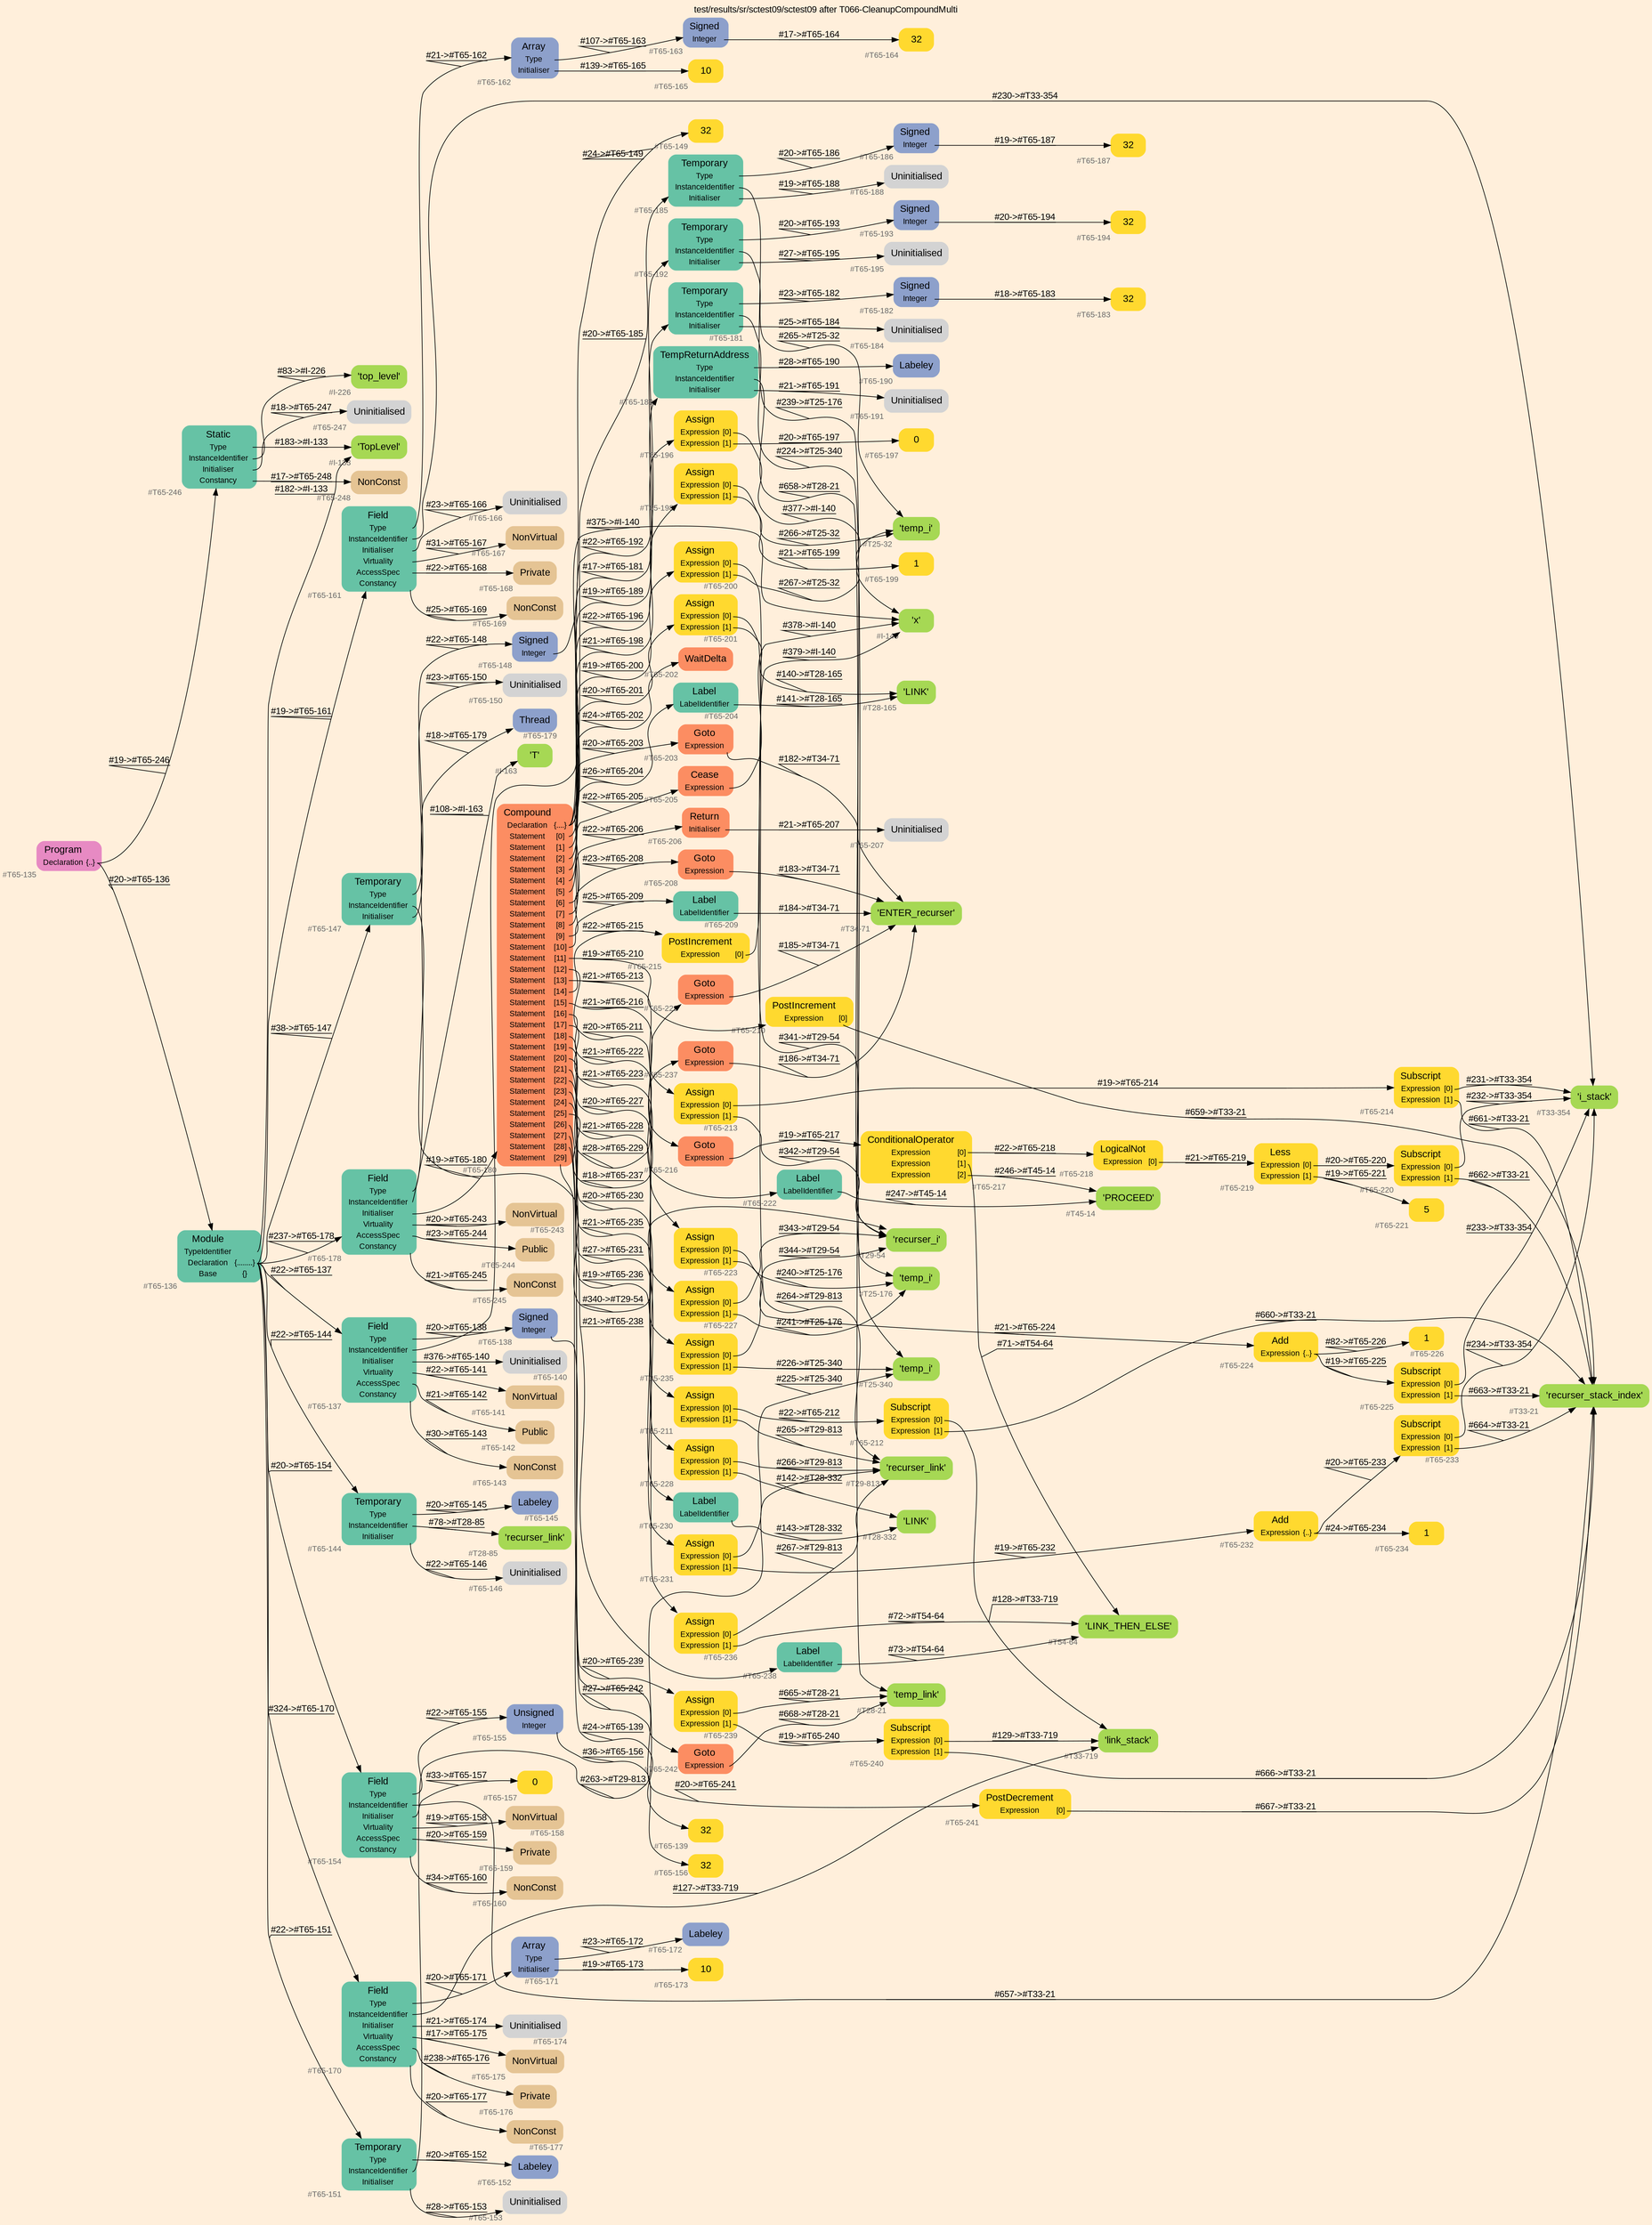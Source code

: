 digraph "test/results/sr/sctest09/sctest09 after T066-CleanupCompoundMulti" {
label = "test/results/sr/sctest09/sctest09 after T066-CleanupCompoundMulti"
labelloc = t
graph [
    rankdir = "LR"
    ranksep = 0.3
    bgcolor = antiquewhite1
    color = black
    fontcolor = black
    fontname = "Arial"
];
node [
    fontname = "Arial"
];
edge [
    fontname = "Arial"
];

// -------------------- node figure --------------------
// -------- block #T65-135 ----------
"#T65-135" [
    fillcolor = "/set28/4"
    xlabel = "#T65-135"
    fontsize = "12"
    fontcolor = grey40
    shape = "plaintext"
    label = <<TABLE BORDER="0" CELLBORDER="0" CELLSPACING="0">
     <TR><TD><FONT COLOR="black" POINT-SIZE="15">Program</FONT></TD></TR>
     <TR><TD><FONT COLOR="black" POINT-SIZE="12">Declaration</FONT></TD><TD PORT="port0"><FONT COLOR="black" POINT-SIZE="12">{..}</FONT></TD></TR>
    </TABLE>>
    style = "rounded,filled"
];

// -------- block #T65-136 ----------
"#T65-136" [
    fillcolor = "/set28/1"
    xlabel = "#T65-136"
    fontsize = "12"
    fontcolor = grey40
    shape = "plaintext"
    label = <<TABLE BORDER="0" CELLBORDER="0" CELLSPACING="0">
     <TR><TD><FONT COLOR="black" POINT-SIZE="15">Module</FONT></TD></TR>
     <TR><TD><FONT COLOR="black" POINT-SIZE="12">TypeIdentifier</FONT></TD><TD PORT="port0"></TD></TR>
     <TR><TD><FONT COLOR="black" POINT-SIZE="12">Declaration</FONT></TD><TD PORT="port1"><FONT COLOR="black" POINT-SIZE="12">{........}</FONT></TD></TR>
     <TR><TD><FONT COLOR="black" POINT-SIZE="12">Base</FONT></TD><TD PORT="port2"><FONT COLOR="black" POINT-SIZE="12">{}</FONT></TD></TR>
    </TABLE>>
    style = "rounded,filled"
];

// -------- block #I-133 ----------
"#I-133" [
    fillcolor = "/set28/5"
    xlabel = "#I-133"
    fontsize = "12"
    fontcolor = grey40
    shape = "plaintext"
    label = <<TABLE BORDER="0" CELLBORDER="0" CELLSPACING="0">
     <TR><TD><FONT COLOR="black" POINT-SIZE="15">'TopLevel'</FONT></TD></TR>
    </TABLE>>
    style = "rounded,filled"
];

// -------- block #T65-137 ----------
"#T65-137" [
    fillcolor = "/set28/1"
    xlabel = "#T65-137"
    fontsize = "12"
    fontcolor = grey40
    shape = "plaintext"
    label = <<TABLE BORDER="0" CELLBORDER="0" CELLSPACING="0">
     <TR><TD><FONT COLOR="black" POINT-SIZE="15">Field</FONT></TD></TR>
     <TR><TD><FONT COLOR="black" POINT-SIZE="12">Type</FONT></TD><TD PORT="port0"></TD></TR>
     <TR><TD><FONT COLOR="black" POINT-SIZE="12">InstanceIdentifier</FONT></TD><TD PORT="port1"></TD></TR>
     <TR><TD><FONT COLOR="black" POINT-SIZE="12">Initialiser</FONT></TD><TD PORT="port2"></TD></TR>
     <TR><TD><FONT COLOR="black" POINT-SIZE="12">Virtuality</FONT></TD><TD PORT="port3"></TD></TR>
     <TR><TD><FONT COLOR="black" POINT-SIZE="12">AccessSpec</FONT></TD><TD PORT="port4"></TD></TR>
     <TR><TD><FONT COLOR="black" POINT-SIZE="12">Constancy</FONT></TD><TD PORT="port5"></TD></TR>
    </TABLE>>
    style = "rounded,filled"
];

// -------- block #T65-138 ----------
"#T65-138" [
    fillcolor = "/set28/3"
    xlabel = "#T65-138"
    fontsize = "12"
    fontcolor = grey40
    shape = "plaintext"
    label = <<TABLE BORDER="0" CELLBORDER="0" CELLSPACING="0">
     <TR><TD><FONT COLOR="black" POINT-SIZE="15">Signed</FONT></TD></TR>
     <TR><TD><FONT COLOR="black" POINT-SIZE="12">Integer</FONT></TD><TD PORT="port0"></TD></TR>
    </TABLE>>
    style = "rounded,filled"
];

// -------- block #T65-139 ----------
"#T65-139" [
    fillcolor = "/set28/6"
    xlabel = "#T65-139"
    fontsize = "12"
    fontcolor = grey40
    shape = "plaintext"
    label = <<TABLE BORDER="0" CELLBORDER="0" CELLSPACING="0">
     <TR><TD><FONT COLOR="black" POINT-SIZE="15">32</FONT></TD></TR>
    </TABLE>>
    style = "rounded,filled"
];

// -------- block #I-140 ----------
"#I-140" [
    fillcolor = "/set28/5"
    xlabel = "#I-140"
    fontsize = "12"
    fontcolor = grey40
    shape = "plaintext"
    label = <<TABLE BORDER="0" CELLBORDER="0" CELLSPACING="0">
     <TR><TD><FONT COLOR="black" POINT-SIZE="15">'x'</FONT></TD></TR>
    </TABLE>>
    style = "rounded,filled"
];

// -------- block #T65-140 ----------
"#T65-140" [
    xlabel = "#T65-140"
    fontsize = "12"
    fontcolor = grey40
    shape = "plaintext"
    label = <<TABLE BORDER="0" CELLBORDER="0" CELLSPACING="0">
     <TR><TD><FONT COLOR="black" POINT-SIZE="15">Uninitialised</FONT></TD></TR>
    </TABLE>>
    style = "rounded,filled"
];

// -------- block #T65-141 ----------
"#T65-141" [
    fillcolor = "/set28/7"
    xlabel = "#T65-141"
    fontsize = "12"
    fontcolor = grey40
    shape = "plaintext"
    label = <<TABLE BORDER="0" CELLBORDER="0" CELLSPACING="0">
     <TR><TD><FONT COLOR="black" POINT-SIZE="15">NonVirtual</FONT></TD></TR>
    </TABLE>>
    style = "rounded,filled"
];

// -------- block #T65-142 ----------
"#T65-142" [
    fillcolor = "/set28/7"
    xlabel = "#T65-142"
    fontsize = "12"
    fontcolor = grey40
    shape = "plaintext"
    label = <<TABLE BORDER="0" CELLBORDER="0" CELLSPACING="0">
     <TR><TD><FONT COLOR="black" POINT-SIZE="15">Public</FONT></TD></TR>
    </TABLE>>
    style = "rounded,filled"
];

// -------- block #T65-143 ----------
"#T65-143" [
    fillcolor = "/set28/7"
    xlabel = "#T65-143"
    fontsize = "12"
    fontcolor = grey40
    shape = "plaintext"
    label = <<TABLE BORDER="0" CELLBORDER="0" CELLSPACING="0">
     <TR><TD><FONT COLOR="black" POINT-SIZE="15">NonConst</FONT></TD></TR>
    </TABLE>>
    style = "rounded,filled"
];

// -------- block #T65-144 ----------
"#T65-144" [
    fillcolor = "/set28/1"
    xlabel = "#T65-144"
    fontsize = "12"
    fontcolor = grey40
    shape = "plaintext"
    label = <<TABLE BORDER="0" CELLBORDER="0" CELLSPACING="0">
     <TR><TD><FONT COLOR="black" POINT-SIZE="15">Temporary</FONT></TD></TR>
     <TR><TD><FONT COLOR="black" POINT-SIZE="12">Type</FONT></TD><TD PORT="port0"></TD></TR>
     <TR><TD><FONT COLOR="black" POINT-SIZE="12">InstanceIdentifier</FONT></TD><TD PORT="port1"></TD></TR>
     <TR><TD><FONT COLOR="black" POINT-SIZE="12">Initialiser</FONT></TD><TD PORT="port2"></TD></TR>
    </TABLE>>
    style = "rounded,filled"
];

// -------- block #T65-145 ----------
"#T65-145" [
    fillcolor = "/set28/3"
    xlabel = "#T65-145"
    fontsize = "12"
    fontcolor = grey40
    shape = "plaintext"
    label = <<TABLE BORDER="0" CELLBORDER="0" CELLSPACING="0">
     <TR><TD><FONT COLOR="black" POINT-SIZE="15">Labeley</FONT></TD></TR>
    </TABLE>>
    style = "rounded,filled"
];

// -------- block #T28-85 ----------
"#T28-85" [
    fillcolor = "/set28/5"
    xlabel = "#T28-85"
    fontsize = "12"
    fontcolor = grey40
    shape = "plaintext"
    label = <<TABLE BORDER="0" CELLBORDER="0" CELLSPACING="0">
     <TR><TD><FONT COLOR="black" POINT-SIZE="15">'recurser_link'</FONT></TD></TR>
    </TABLE>>
    style = "rounded,filled"
];

// -------- block #T65-146 ----------
"#T65-146" [
    xlabel = "#T65-146"
    fontsize = "12"
    fontcolor = grey40
    shape = "plaintext"
    label = <<TABLE BORDER="0" CELLBORDER="0" CELLSPACING="0">
     <TR><TD><FONT COLOR="black" POINT-SIZE="15">Uninitialised</FONT></TD></TR>
    </TABLE>>
    style = "rounded,filled"
];

// -------- block #T65-147 ----------
"#T65-147" [
    fillcolor = "/set28/1"
    xlabel = "#T65-147"
    fontsize = "12"
    fontcolor = grey40
    shape = "plaintext"
    label = <<TABLE BORDER="0" CELLBORDER="0" CELLSPACING="0">
     <TR><TD><FONT COLOR="black" POINT-SIZE="15">Temporary</FONT></TD></TR>
     <TR><TD><FONT COLOR="black" POINT-SIZE="12">Type</FONT></TD><TD PORT="port0"></TD></TR>
     <TR><TD><FONT COLOR="black" POINT-SIZE="12">InstanceIdentifier</FONT></TD><TD PORT="port1"></TD></TR>
     <TR><TD><FONT COLOR="black" POINT-SIZE="12">Initialiser</FONT></TD><TD PORT="port2"></TD></TR>
    </TABLE>>
    style = "rounded,filled"
];

// -------- block #T65-148 ----------
"#T65-148" [
    fillcolor = "/set28/3"
    xlabel = "#T65-148"
    fontsize = "12"
    fontcolor = grey40
    shape = "plaintext"
    label = <<TABLE BORDER="0" CELLBORDER="0" CELLSPACING="0">
     <TR><TD><FONT COLOR="black" POINT-SIZE="15">Signed</FONT></TD></TR>
     <TR><TD><FONT COLOR="black" POINT-SIZE="12">Integer</FONT></TD><TD PORT="port0"></TD></TR>
    </TABLE>>
    style = "rounded,filled"
];

// -------- block #T65-149 ----------
"#T65-149" [
    fillcolor = "/set28/6"
    xlabel = "#T65-149"
    fontsize = "12"
    fontcolor = grey40
    shape = "plaintext"
    label = <<TABLE BORDER="0" CELLBORDER="0" CELLSPACING="0">
     <TR><TD><FONT COLOR="black" POINT-SIZE="15">32</FONT></TD></TR>
    </TABLE>>
    style = "rounded,filled"
];

// -------- block #T29-54 ----------
"#T29-54" [
    fillcolor = "/set28/5"
    xlabel = "#T29-54"
    fontsize = "12"
    fontcolor = grey40
    shape = "plaintext"
    label = <<TABLE BORDER="0" CELLBORDER="0" CELLSPACING="0">
     <TR><TD><FONT COLOR="black" POINT-SIZE="15">'recurser_i'</FONT></TD></TR>
    </TABLE>>
    style = "rounded,filled"
];

// -------- block #T65-150 ----------
"#T65-150" [
    xlabel = "#T65-150"
    fontsize = "12"
    fontcolor = grey40
    shape = "plaintext"
    label = <<TABLE BORDER="0" CELLBORDER="0" CELLSPACING="0">
     <TR><TD><FONT COLOR="black" POINT-SIZE="15">Uninitialised</FONT></TD></TR>
    </TABLE>>
    style = "rounded,filled"
];

// -------- block #T65-151 ----------
"#T65-151" [
    fillcolor = "/set28/1"
    xlabel = "#T65-151"
    fontsize = "12"
    fontcolor = grey40
    shape = "plaintext"
    label = <<TABLE BORDER="0" CELLBORDER="0" CELLSPACING="0">
     <TR><TD><FONT COLOR="black" POINT-SIZE="15">Temporary</FONT></TD></TR>
     <TR><TD><FONT COLOR="black" POINT-SIZE="12">Type</FONT></TD><TD PORT="port0"></TD></TR>
     <TR><TD><FONT COLOR="black" POINT-SIZE="12">InstanceIdentifier</FONT></TD><TD PORT="port1"></TD></TR>
     <TR><TD><FONT COLOR="black" POINT-SIZE="12">Initialiser</FONT></TD><TD PORT="port2"></TD></TR>
    </TABLE>>
    style = "rounded,filled"
];

// -------- block #T65-152 ----------
"#T65-152" [
    fillcolor = "/set28/3"
    xlabel = "#T65-152"
    fontsize = "12"
    fontcolor = grey40
    shape = "plaintext"
    label = <<TABLE BORDER="0" CELLBORDER="0" CELLSPACING="0">
     <TR><TD><FONT COLOR="black" POINT-SIZE="15">Labeley</FONT></TD></TR>
    </TABLE>>
    style = "rounded,filled"
];

// -------- block #T29-813 ----------
"#T29-813" [
    fillcolor = "/set28/5"
    xlabel = "#T29-813"
    fontsize = "12"
    fontcolor = grey40
    shape = "plaintext"
    label = <<TABLE BORDER="0" CELLBORDER="0" CELLSPACING="0">
     <TR><TD><FONT COLOR="black" POINT-SIZE="15">'recurser_link'</FONT></TD></TR>
    </TABLE>>
    style = "rounded,filled"
];

// -------- block #T65-153 ----------
"#T65-153" [
    xlabel = "#T65-153"
    fontsize = "12"
    fontcolor = grey40
    shape = "plaintext"
    label = <<TABLE BORDER="0" CELLBORDER="0" CELLSPACING="0">
     <TR><TD><FONT COLOR="black" POINT-SIZE="15">Uninitialised</FONT></TD></TR>
    </TABLE>>
    style = "rounded,filled"
];

// -------- block #T65-154 ----------
"#T65-154" [
    fillcolor = "/set28/1"
    xlabel = "#T65-154"
    fontsize = "12"
    fontcolor = grey40
    shape = "plaintext"
    label = <<TABLE BORDER="0" CELLBORDER="0" CELLSPACING="0">
     <TR><TD><FONT COLOR="black" POINT-SIZE="15">Field</FONT></TD></TR>
     <TR><TD><FONT COLOR="black" POINT-SIZE="12">Type</FONT></TD><TD PORT="port0"></TD></TR>
     <TR><TD><FONT COLOR="black" POINT-SIZE="12">InstanceIdentifier</FONT></TD><TD PORT="port1"></TD></TR>
     <TR><TD><FONT COLOR="black" POINT-SIZE="12">Initialiser</FONT></TD><TD PORT="port2"></TD></TR>
     <TR><TD><FONT COLOR="black" POINT-SIZE="12">Virtuality</FONT></TD><TD PORT="port3"></TD></TR>
     <TR><TD><FONT COLOR="black" POINT-SIZE="12">AccessSpec</FONT></TD><TD PORT="port4"></TD></TR>
     <TR><TD><FONT COLOR="black" POINT-SIZE="12">Constancy</FONT></TD><TD PORT="port5"></TD></TR>
    </TABLE>>
    style = "rounded,filled"
];

// -------- block #T65-155 ----------
"#T65-155" [
    fillcolor = "/set28/3"
    xlabel = "#T65-155"
    fontsize = "12"
    fontcolor = grey40
    shape = "plaintext"
    label = <<TABLE BORDER="0" CELLBORDER="0" CELLSPACING="0">
     <TR><TD><FONT COLOR="black" POINT-SIZE="15">Unsigned</FONT></TD></TR>
     <TR><TD><FONT COLOR="black" POINT-SIZE="12">Integer</FONT></TD><TD PORT="port0"></TD></TR>
    </TABLE>>
    style = "rounded,filled"
];

// -------- block #T65-156 ----------
"#T65-156" [
    fillcolor = "/set28/6"
    xlabel = "#T65-156"
    fontsize = "12"
    fontcolor = grey40
    shape = "plaintext"
    label = <<TABLE BORDER="0" CELLBORDER="0" CELLSPACING="0">
     <TR><TD><FONT COLOR="black" POINT-SIZE="15">32</FONT></TD></TR>
    </TABLE>>
    style = "rounded,filled"
];

// -------- block #T33-21 ----------
"#T33-21" [
    fillcolor = "/set28/5"
    xlabel = "#T33-21"
    fontsize = "12"
    fontcolor = grey40
    shape = "plaintext"
    label = <<TABLE BORDER="0" CELLBORDER="0" CELLSPACING="0">
     <TR><TD><FONT COLOR="black" POINT-SIZE="15">'recurser_stack_index'</FONT></TD></TR>
    </TABLE>>
    style = "rounded,filled"
];

// -------- block #T65-157 ----------
"#T65-157" [
    fillcolor = "/set28/6"
    xlabel = "#T65-157"
    fontsize = "12"
    fontcolor = grey40
    shape = "plaintext"
    label = <<TABLE BORDER="0" CELLBORDER="0" CELLSPACING="0">
     <TR><TD><FONT COLOR="black" POINT-SIZE="15">0</FONT></TD></TR>
    </TABLE>>
    style = "rounded,filled"
];

// -------- block #T65-158 ----------
"#T65-158" [
    fillcolor = "/set28/7"
    xlabel = "#T65-158"
    fontsize = "12"
    fontcolor = grey40
    shape = "plaintext"
    label = <<TABLE BORDER="0" CELLBORDER="0" CELLSPACING="0">
     <TR><TD><FONT COLOR="black" POINT-SIZE="15">NonVirtual</FONT></TD></TR>
    </TABLE>>
    style = "rounded,filled"
];

// -------- block #T65-159 ----------
"#T65-159" [
    fillcolor = "/set28/7"
    xlabel = "#T65-159"
    fontsize = "12"
    fontcolor = grey40
    shape = "plaintext"
    label = <<TABLE BORDER="0" CELLBORDER="0" CELLSPACING="0">
     <TR><TD><FONT COLOR="black" POINT-SIZE="15">Private</FONT></TD></TR>
    </TABLE>>
    style = "rounded,filled"
];

// -------- block #T65-160 ----------
"#T65-160" [
    fillcolor = "/set28/7"
    xlabel = "#T65-160"
    fontsize = "12"
    fontcolor = grey40
    shape = "plaintext"
    label = <<TABLE BORDER="0" CELLBORDER="0" CELLSPACING="0">
     <TR><TD><FONT COLOR="black" POINT-SIZE="15">NonConst</FONT></TD></TR>
    </TABLE>>
    style = "rounded,filled"
];

// -------- block #T65-161 ----------
"#T65-161" [
    fillcolor = "/set28/1"
    xlabel = "#T65-161"
    fontsize = "12"
    fontcolor = grey40
    shape = "plaintext"
    label = <<TABLE BORDER="0" CELLBORDER="0" CELLSPACING="0">
     <TR><TD><FONT COLOR="black" POINT-SIZE="15">Field</FONT></TD></TR>
     <TR><TD><FONT COLOR="black" POINT-SIZE="12">Type</FONT></TD><TD PORT="port0"></TD></TR>
     <TR><TD><FONT COLOR="black" POINT-SIZE="12">InstanceIdentifier</FONT></TD><TD PORT="port1"></TD></TR>
     <TR><TD><FONT COLOR="black" POINT-SIZE="12">Initialiser</FONT></TD><TD PORT="port2"></TD></TR>
     <TR><TD><FONT COLOR="black" POINT-SIZE="12">Virtuality</FONT></TD><TD PORT="port3"></TD></TR>
     <TR><TD><FONT COLOR="black" POINT-SIZE="12">AccessSpec</FONT></TD><TD PORT="port4"></TD></TR>
     <TR><TD><FONT COLOR="black" POINT-SIZE="12">Constancy</FONT></TD><TD PORT="port5"></TD></TR>
    </TABLE>>
    style = "rounded,filled"
];

// -------- block #T65-162 ----------
"#T65-162" [
    fillcolor = "/set28/3"
    xlabel = "#T65-162"
    fontsize = "12"
    fontcolor = grey40
    shape = "plaintext"
    label = <<TABLE BORDER="0" CELLBORDER="0" CELLSPACING="0">
     <TR><TD><FONT COLOR="black" POINT-SIZE="15">Array</FONT></TD></TR>
     <TR><TD><FONT COLOR="black" POINT-SIZE="12">Type</FONT></TD><TD PORT="port0"></TD></TR>
     <TR><TD><FONT COLOR="black" POINT-SIZE="12">Initialiser</FONT></TD><TD PORT="port1"></TD></TR>
    </TABLE>>
    style = "rounded,filled"
];

// -------- block #T65-163 ----------
"#T65-163" [
    fillcolor = "/set28/3"
    xlabel = "#T65-163"
    fontsize = "12"
    fontcolor = grey40
    shape = "plaintext"
    label = <<TABLE BORDER="0" CELLBORDER="0" CELLSPACING="0">
     <TR><TD><FONT COLOR="black" POINT-SIZE="15">Signed</FONT></TD></TR>
     <TR><TD><FONT COLOR="black" POINT-SIZE="12">Integer</FONT></TD><TD PORT="port0"></TD></TR>
    </TABLE>>
    style = "rounded,filled"
];

// -------- block #T65-164 ----------
"#T65-164" [
    fillcolor = "/set28/6"
    xlabel = "#T65-164"
    fontsize = "12"
    fontcolor = grey40
    shape = "plaintext"
    label = <<TABLE BORDER="0" CELLBORDER="0" CELLSPACING="0">
     <TR><TD><FONT COLOR="black" POINT-SIZE="15">32</FONT></TD></TR>
    </TABLE>>
    style = "rounded,filled"
];

// -------- block #T65-165 ----------
"#T65-165" [
    fillcolor = "/set28/6"
    xlabel = "#T65-165"
    fontsize = "12"
    fontcolor = grey40
    shape = "plaintext"
    label = <<TABLE BORDER="0" CELLBORDER="0" CELLSPACING="0">
     <TR><TD><FONT COLOR="black" POINT-SIZE="15">10</FONT></TD></TR>
    </TABLE>>
    style = "rounded,filled"
];

// -------- block #T33-354 ----------
"#T33-354" [
    fillcolor = "/set28/5"
    xlabel = "#T33-354"
    fontsize = "12"
    fontcolor = grey40
    shape = "plaintext"
    label = <<TABLE BORDER="0" CELLBORDER="0" CELLSPACING="0">
     <TR><TD><FONT COLOR="black" POINT-SIZE="15">'i_stack'</FONT></TD></TR>
    </TABLE>>
    style = "rounded,filled"
];

// -------- block #T65-166 ----------
"#T65-166" [
    xlabel = "#T65-166"
    fontsize = "12"
    fontcolor = grey40
    shape = "plaintext"
    label = <<TABLE BORDER="0" CELLBORDER="0" CELLSPACING="0">
     <TR><TD><FONT COLOR="black" POINT-SIZE="15">Uninitialised</FONT></TD></TR>
    </TABLE>>
    style = "rounded,filled"
];

// -------- block #T65-167 ----------
"#T65-167" [
    fillcolor = "/set28/7"
    xlabel = "#T65-167"
    fontsize = "12"
    fontcolor = grey40
    shape = "plaintext"
    label = <<TABLE BORDER="0" CELLBORDER="0" CELLSPACING="0">
     <TR><TD><FONT COLOR="black" POINT-SIZE="15">NonVirtual</FONT></TD></TR>
    </TABLE>>
    style = "rounded,filled"
];

// -------- block #T65-168 ----------
"#T65-168" [
    fillcolor = "/set28/7"
    xlabel = "#T65-168"
    fontsize = "12"
    fontcolor = grey40
    shape = "plaintext"
    label = <<TABLE BORDER="0" CELLBORDER="0" CELLSPACING="0">
     <TR><TD><FONT COLOR="black" POINT-SIZE="15">Private</FONT></TD></TR>
    </TABLE>>
    style = "rounded,filled"
];

// -------- block #T65-169 ----------
"#T65-169" [
    fillcolor = "/set28/7"
    xlabel = "#T65-169"
    fontsize = "12"
    fontcolor = grey40
    shape = "plaintext"
    label = <<TABLE BORDER="0" CELLBORDER="0" CELLSPACING="0">
     <TR><TD><FONT COLOR="black" POINT-SIZE="15">NonConst</FONT></TD></TR>
    </TABLE>>
    style = "rounded,filled"
];

// -------- block #T65-170 ----------
"#T65-170" [
    fillcolor = "/set28/1"
    xlabel = "#T65-170"
    fontsize = "12"
    fontcolor = grey40
    shape = "plaintext"
    label = <<TABLE BORDER="0" CELLBORDER="0" CELLSPACING="0">
     <TR><TD><FONT COLOR="black" POINT-SIZE="15">Field</FONT></TD></TR>
     <TR><TD><FONT COLOR="black" POINT-SIZE="12">Type</FONT></TD><TD PORT="port0"></TD></TR>
     <TR><TD><FONT COLOR="black" POINT-SIZE="12">InstanceIdentifier</FONT></TD><TD PORT="port1"></TD></TR>
     <TR><TD><FONT COLOR="black" POINT-SIZE="12">Initialiser</FONT></TD><TD PORT="port2"></TD></TR>
     <TR><TD><FONT COLOR="black" POINT-SIZE="12">Virtuality</FONT></TD><TD PORT="port3"></TD></TR>
     <TR><TD><FONT COLOR="black" POINT-SIZE="12">AccessSpec</FONT></TD><TD PORT="port4"></TD></TR>
     <TR><TD><FONT COLOR="black" POINT-SIZE="12">Constancy</FONT></TD><TD PORT="port5"></TD></TR>
    </TABLE>>
    style = "rounded,filled"
];

// -------- block #T65-171 ----------
"#T65-171" [
    fillcolor = "/set28/3"
    xlabel = "#T65-171"
    fontsize = "12"
    fontcolor = grey40
    shape = "plaintext"
    label = <<TABLE BORDER="0" CELLBORDER="0" CELLSPACING="0">
     <TR><TD><FONT COLOR="black" POINT-SIZE="15">Array</FONT></TD></TR>
     <TR><TD><FONT COLOR="black" POINT-SIZE="12">Type</FONT></TD><TD PORT="port0"></TD></TR>
     <TR><TD><FONT COLOR="black" POINT-SIZE="12">Initialiser</FONT></TD><TD PORT="port1"></TD></TR>
    </TABLE>>
    style = "rounded,filled"
];

// -------- block #T65-172 ----------
"#T65-172" [
    fillcolor = "/set28/3"
    xlabel = "#T65-172"
    fontsize = "12"
    fontcolor = grey40
    shape = "plaintext"
    label = <<TABLE BORDER="0" CELLBORDER="0" CELLSPACING="0">
     <TR><TD><FONT COLOR="black" POINT-SIZE="15">Labeley</FONT></TD></TR>
    </TABLE>>
    style = "rounded,filled"
];

// -------- block #T65-173 ----------
"#T65-173" [
    fillcolor = "/set28/6"
    xlabel = "#T65-173"
    fontsize = "12"
    fontcolor = grey40
    shape = "plaintext"
    label = <<TABLE BORDER="0" CELLBORDER="0" CELLSPACING="0">
     <TR><TD><FONT COLOR="black" POINT-SIZE="15">10</FONT></TD></TR>
    </TABLE>>
    style = "rounded,filled"
];

// -------- block #T33-719 ----------
"#T33-719" [
    fillcolor = "/set28/5"
    xlabel = "#T33-719"
    fontsize = "12"
    fontcolor = grey40
    shape = "plaintext"
    label = <<TABLE BORDER="0" CELLBORDER="0" CELLSPACING="0">
     <TR><TD><FONT COLOR="black" POINT-SIZE="15">'link_stack'</FONT></TD></TR>
    </TABLE>>
    style = "rounded,filled"
];

// -------- block #T65-174 ----------
"#T65-174" [
    xlabel = "#T65-174"
    fontsize = "12"
    fontcolor = grey40
    shape = "plaintext"
    label = <<TABLE BORDER="0" CELLBORDER="0" CELLSPACING="0">
     <TR><TD><FONT COLOR="black" POINT-SIZE="15">Uninitialised</FONT></TD></TR>
    </TABLE>>
    style = "rounded,filled"
];

// -------- block #T65-175 ----------
"#T65-175" [
    fillcolor = "/set28/7"
    xlabel = "#T65-175"
    fontsize = "12"
    fontcolor = grey40
    shape = "plaintext"
    label = <<TABLE BORDER="0" CELLBORDER="0" CELLSPACING="0">
     <TR><TD><FONT COLOR="black" POINT-SIZE="15">NonVirtual</FONT></TD></TR>
    </TABLE>>
    style = "rounded,filled"
];

// -------- block #T65-176 ----------
"#T65-176" [
    fillcolor = "/set28/7"
    xlabel = "#T65-176"
    fontsize = "12"
    fontcolor = grey40
    shape = "plaintext"
    label = <<TABLE BORDER="0" CELLBORDER="0" CELLSPACING="0">
     <TR><TD><FONT COLOR="black" POINT-SIZE="15">Private</FONT></TD></TR>
    </TABLE>>
    style = "rounded,filled"
];

// -------- block #T65-177 ----------
"#T65-177" [
    fillcolor = "/set28/7"
    xlabel = "#T65-177"
    fontsize = "12"
    fontcolor = grey40
    shape = "plaintext"
    label = <<TABLE BORDER="0" CELLBORDER="0" CELLSPACING="0">
     <TR><TD><FONT COLOR="black" POINT-SIZE="15">NonConst</FONT></TD></TR>
    </TABLE>>
    style = "rounded,filled"
];

// -------- block #T65-178 ----------
"#T65-178" [
    fillcolor = "/set28/1"
    xlabel = "#T65-178"
    fontsize = "12"
    fontcolor = grey40
    shape = "plaintext"
    label = <<TABLE BORDER="0" CELLBORDER="0" CELLSPACING="0">
     <TR><TD><FONT COLOR="black" POINT-SIZE="15">Field</FONT></TD></TR>
     <TR><TD><FONT COLOR="black" POINT-SIZE="12">Type</FONT></TD><TD PORT="port0"></TD></TR>
     <TR><TD><FONT COLOR="black" POINT-SIZE="12">InstanceIdentifier</FONT></TD><TD PORT="port1"></TD></TR>
     <TR><TD><FONT COLOR="black" POINT-SIZE="12">Initialiser</FONT></TD><TD PORT="port2"></TD></TR>
     <TR><TD><FONT COLOR="black" POINT-SIZE="12">Virtuality</FONT></TD><TD PORT="port3"></TD></TR>
     <TR><TD><FONT COLOR="black" POINT-SIZE="12">AccessSpec</FONT></TD><TD PORT="port4"></TD></TR>
     <TR><TD><FONT COLOR="black" POINT-SIZE="12">Constancy</FONT></TD><TD PORT="port5"></TD></TR>
    </TABLE>>
    style = "rounded,filled"
];

// -------- block #T65-179 ----------
"#T65-179" [
    fillcolor = "/set28/3"
    xlabel = "#T65-179"
    fontsize = "12"
    fontcolor = grey40
    shape = "plaintext"
    label = <<TABLE BORDER="0" CELLBORDER="0" CELLSPACING="0">
     <TR><TD><FONT COLOR="black" POINT-SIZE="15">Thread</FONT></TD></TR>
    </TABLE>>
    style = "rounded,filled"
];

// -------- block #I-163 ----------
"#I-163" [
    fillcolor = "/set28/5"
    xlabel = "#I-163"
    fontsize = "12"
    fontcolor = grey40
    shape = "plaintext"
    label = <<TABLE BORDER="0" CELLBORDER="0" CELLSPACING="0">
     <TR><TD><FONT COLOR="black" POINT-SIZE="15">'T'</FONT></TD></TR>
    </TABLE>>
    style = "rounded,filled"
];

// -------- block #T65-180 ----------
"#T65-180" [
    fillcolor = "/set28/2"
    xlabel = "#T65-180"
    fontsize = "12"
    fontcolor = grey40
    shape = "plaintext"
    label = <<TABLE BORDER="0" CELLBORDER="0" CELLSPACING="0">
     <TR><TD><FONT COLOR="black" POINT-SIZE="15">Compound</FONT></TD></TR>
     <TR><TD><FONT COLOR="black" POINT-SIZE="12">Declaration</FONT></TD><TD PORT="port0"><FONT COLOR="black" POINT-SIZE="12">{....}</FONT></TD></TR>
     <TR><TD><FONT COLOR="black" POINT-SIZE="12">Statement</FONT></TD><TD PORT="port1"><FONT COLOR="black" POINT-SIZE="12">[0]</FONT></TD></TR>
     <TR><TD><FONT COLOR="black" POINT-SIZE="12">Statement</FONT></TD><TD PORT="port2"><FONT COLOR="black" POINT-SIZE="12">[1]</FONT></TD></TR>
     <TR><TD><FONT COLOR="black" POINT-SIZE="12">Statement</FONT></TD><TD PORT="port3"><FONT COLOR="black" POINT-SIZE="12">[2]</FONT></TD></TR>
     <TR><TD><FONT COLOR="black" POINT-SIZE="12">Statement</FONT></TD><TD PORT="port4"><FONT COLOR="black" POINT-SIZE="12">[3]</FONT></TD></TR>
     <TR><TD><FONT COLOR="black" POINT-SIZE="12">Statement</FONT></TD><TD PORT="port5"><FONT COLOR="black" POINT-SIZE="12">[4]</FONT></TD></TR>
     <TR><TD><FONT COLOR="black" POINT-SIZE="12">Statement</FONT></TD><TD PORT="port6"><FONT COLOR="black" POINT-SIZE="12">[5]</FONT></TD></TR>
     <TR><TD><FONT COLOR="black" POINT-SIZE="12">Statement</FONT></TD><TD PORT="port7"><FONT COLOR="black" POINT-SIZE="12">[6]</FONT></TD></TR>
     <TR><TD><FONT COLOR="black" POINT-SIZE="12">Statement</FONT></TD><TD PORT="port8"><FONT COLOR="black" POINT-SIZE="12">[7]</FONT></TD></TR>
     <TR><TD><FONT COLOR="black" POINT-SIZE="12">Statement</FONT></TD><TD PORT="port9"><FONT COLOR="black" POINT-SIZE="12">[8]</FONT></TD></TR>
     <TR><TD><FONT COLOR="black" POINT-SIZE="12">Statement</FONT></TD><TD PORT="port10"><FONT COLOR="black" POINT-SIZE="12">[9]</FONT></TD></TR>
     <TR><TD><FONT COLOR="black" POINT-SIZE="12">Statement</FONT></TD><TD PORT="port11"><FONT COLOR="black" POINT-SIZE="12">[10]</FONT></TD></TR>
     <TR><TD><FONT COLOR="black" POINT-SIZE="12">Statement</FONT></TD><TD PORT="port12"><FONT COLOR="black" POINT-SIZE="12">[11]</FONT></TD></TR>
     <TR><TD><FONT COLOR="black" POINT-SIZE="12">Statement</FONT></TD><TD PORT="port13"><FONT COLOR="black" POINT-SIZE="12">[12]</FONT></TD></TR>
     <TR><TD><FONT COLOR="black" POINT-SIZE="12">Statement</FONT></TD><TD PORT="port14"><FONT COLOR="black" POINT-SIZE="12">[13]</FONT></TD></TR>
     <TR><TD><FONT COLOR="black" POINT-SIZE="12">Statement</FONT></TD><TD PORT="port15"><FONT COLOR="black" POINT-SIZE="12">[14]</FONT></TD></TR>
     <TR><TD><FONT COLOR="black" POINT-SIZE="12">Statement</FONT></TD><TD PORT="port16"><FONT COLOR="black" POINT-SIZE="12">[15]</FONT></TD></TR>
     <TR><TD><FONT COLOR="black" POINT-SIZE="12">Statement</FONT></TD><TD PORT="port17"><FONT COLOR="black" POINT-SIZE="12">[16]</FONT></TD></TR>
     <TR><TD><FONT COLOR="black" POINT-SIZE="12">Statement</FONT></TD><TD PORT="port18"><FONT COLOR="black" POINT-SIZE="12">[17]</FONT></TD></TR>
     <TR><TD><FONT COLOR="black" POINT-SIZE="12">Statement</FONT></TD><TD PORT="port19"><FONT COLOR="black" POINT-SIZE="12">[18]</FONT></TD></TR>
     <TR><TD><FONT COLOR="black" POINT-SIZE="12">Statement</FONT></TD><TD PORT="port20"><FONT COLOR="black" POINT-SIZE="12">[19]</FONT></TD></TR>
     <TR><TD><FONT COLOR="black" POINT-SIZE="12">Statement</FONT></TD><TD PORT="port21"><FONT COLOR="black" POINT-SIZE="12">[20]</FONT></TD></TR>
     <TR><TD><FONT COLOR="black" POINT-SIZE="12">Statement</FONT></TD><TD PORT="port22"><FONT COLOR="black" POINT-SIZE="12">[21]</FONT></TD></TR>
     <TR><TD><FONT COLOR="black" POINT-SIZE="12">Statement</FONT></TD><TD PORT="port23"><FONT COLOR="black" POINT-SIZE="12">[22]</FONT></TD></TR>
     <TR><TD><FONT COLOR="black" POINT-SIZE="12">Statement</FONT></TD><TD PORT="port24"><FONT COLOR="black" POINT-SIZE="12">[23]</FONT></TD></TR>
     <TR><TD><FONT COLOR="black" POINT-SIZE="12">Statement</FONT></TD><TD PORT="port25"><FONT COLOR="black" POINT-SIZE="12">[24]</FONT></TD></TR>
     <TR><TD><FONT COLOR="black" POINT-SIZE="12">Statement</FONT></TD><TD PORT="port26"><FONT COLOR="black" POINT-SIZE="12">[25]</FONT></TD></TR>
     <TR><TD><FONT COLOR="black" POINT-SIZE="12">Statement</FONT></TD><TD PORT="port27"><FONT COLOR="black" POINT-SIZE="12">[26]</FONT></TD></TR>
     <TR><TD><FONT COLOR="black" POINT-SIZE="12">Statement</FONT></TD><TD PORT="port28"><FONT COLOR="black" POINT-SIZE="12">[27]</FONT></TD></TR>
     <TR><TD><FONT COLOR="black" POINT-SIZE="12">Statement</FONT></TD><TD PORT="port29"><FONT COLOR="black" POINT-SIZE="12">[28]</FONT></TD></TR>
     <TR><TD><FONT COLOR="black" POINT-SIZE="12">Statement</FONT></TD><TD PORT="port30"><FONT COLOR="black" POINT-SIZE="12">[29]</FONT></TD></TR>
    </TABLE>>
    style = "rounded,filled"
];

// -------- block #T65-181 ----------
"#T65-181" [
    fillcolor = "/set28/1"
    xlabel = "#T65-181"
    fontsize = "12"
    fontcolor = grey40
    shape = "plaintext"
    label = <<TABLE BORDER="0" CELLBORDER="0" CELLSPACING="0">
     <TR><TD><FONT COLOR="black" POINT-SIZE="15">Temporary</FONT></TD></TR>
     <TR><TD><FONT COLOR="black" POINT-SIZE="12">Type</FONT></TD><TD PORT="port0"></TD></TR>
     <TR><TD><FONT COLOR="black" POINT-SIZE="12">InstanceIdentifier</FONT></TD><TD PORT="port1"></TD></TR>
     <TR><TD><FONT COLOR="black" POINT-SIZE="12">Initialiser</FONT></TD><TD PORT="port2"></TD></TR>
    </TABLE>>
    style = "rounded,filled"
];

// -------- block #T65-182 ----------
"#T65-182" [
    fillcolor = "/set28/3"
    xlabel = "#T65-182"
    fontsize = "12"
    fontcolor = grey40
    shape = "plaintext"
    label = <<TABLE BORDER="0" CELLBORDER="0" CELLSPACING="0">
     <TR><TD><FONT COLOR="black" POINT-SIZE="15">Signed</FONT></TD></TR>
     <TR><TD><FONT COLOR="black" POINT-SIZE="12">Integer</FONT></TD><TD PORT="port0"></TD></TR>
    </TABLE>>
    style = "rounded,filled"
];

// -------- block #T65-183 ----------
"#T65-183" [
    fillcolor = "/set28/6"
    xlabel = "#T65-183"
    fontsize = "12"
    fontcolor = grey40
    shape = "plaintext"
    label = <<TABLE BORDER="0" CELLBORDER="0" CELLSPACING="0">
     <TR><TD><FONT COLOR="black" POINT-SIZE="15">32</FONT></TD></TR>
    </TABLE>>
    style = "rounded,filled"
];

// -------- block #T25-340 ----------
"#T25-340" [
    fillcolor = "/set28/5"
    xlabel = "#T25-340"
    fontsize = "12"
    fontcolor = grey40
    shape = "plaintext"
    label = <<TABLE BORDER="0" CELLBORDER="0" CELLSPACING="0">
     <TR><TD><FONT COLOR="black" POINT-SIZE="15">'temp_i'</FONT></TD></TR>
    </TABLE>>
    style = "rounded,filled"
];

// -------- block #T65-184 ----------
"#T65-184" [
    xlabel = "#T65-184"
    fontsize = "12"
    fontcolor = grey40
    shape = "plaintext"
    label = <<TABLE BORDER="0" CELLBORDER="0" CELLSPACING="0">
     <TR><TD><FONT COLOR="black" POINT-SIZE="15">Uninitialised</FONT></TD></TR>
    </TABLE>>
    style = "rounded,filled"
];

// -------- block #T65-185 ----------
"#T65-185" [
    fillcolor = "/set28/1"
    xlabel = "#T65-185"
    fontsize = "12"
    fontcolor = grey40
    shape = "plaintext"
    label = <<TABLE BORDER="0" CELLBORDER="0" CELLSPACING="0">
     <TR><TD><FONT COLOR="black" POINT-SIZE="15">Temporary</FONT></TD></TR>
     <TR><TD><FONT COLOR="black" POINT-SIZE="12">Type</FONT></TD><TD PORT="port0"></TD></TR>
     <TR><TD><FONT COLOR="black" POINT-SIZE="12">InstanceIdentifier</FONT></TD><TD PORT="port1"></TD></TR>
     <TR><TD><FONT COLOR="black" POINT-SIZE="12">Initialiser</FONT></TD><TD PORT="port2"></TD></TR>
    </TABLE>>
    style = "rounded,filled"
];

// -------- block #T65-186 ----------
"#T65-186" [
    fillcolor = "/set28/3"
    xlabel = "#T65-186"
    fontsize = "12"
    fontcolor = grey40
    shape = "plaintext"
    label = <<TABLE BORDER="0" CELLBORDER="0" CELLSPACING="0">
     <TR><TD><FONT COLOR="black" POINT-SIZE="15">Signed</FONT></TD></TR>
     <TR><TD><FONT COLOR="black" POINT-SIZE="12">Integer</FONT></TD><TD PORT="port0"></TD></TR>
    </TABLE>>
    style = "rounded,filled"
];

// -------- block #T65-187 ----------
"#T65-187" [
    fillcolor = "/set28/6"
    xlabel = "#T65-187"
    fontsize = "12"
    fontcolor = grey40
    shape = "plaintext"
    label = <<TABLE BORDER="0" CELLBORDER="0" CELLSPACING="0">
     <TR><TD><FONT COLOR="black" POINT-SIZE="15">32</FONT></TD></TR>
    </TABLE>>
    style = "rounded,filled"
];

// -------- block #T25-176 ----------
"#T25-176" [
    fillcolor = "/set28/5"
    xlabel = "#T25-176"
    fontsize = "12"
    fontcolor = grey40
    shape = "plaintext"
    label = <<TABLE BORDER="0" CELLBORDER="0" CELLSPACING="0">
     <TR><TD><FONT COLOR="black" POINT-SIZE="15">'temp_i'</FONT></TD></TR>
    </TABLE>>
    style = "rounded,filled"
];

// -------- block #T65-188 ----------
"#T65-188" [
    xlabel = "#T65-188"
    fontsize = "12"
    fontcolor = grey40
    shape = "plaintext"
    label = <<TABLE BORDER="0" CELLBORDER="0" CELLSPACING="0">
     <TR><TD><FONT COLOR="black" POINT-SIZE="15">Uninitialised</FONT></TD></TR>
    </TABLE>>
    style = "rounded,filled"
];

// -------- block #T65-189 ----------
"#T65-189" [
    fillcolor = "/set28/1"
    xlabel = "#T65-189"
    fontsize = "12"
    fontcolor = grey40
    shape = "plaintext"
    label = <<TABLE BORDER="0" CELLBORDER="0" CELLSPACING="0">
     <TR><TD><FONT COLOR="black" POINT-SIZE="15">TempReturnAddress</FONT></TD></TR>
     <TR><TD><FONT COLOR="black" POINT-SIZE="12">Type</FONT></TD><TD PORT="port0"></TD></TR>
     <TR><TD><FONT COLOR="black" POINT-SIZE="12">InstanceIdentifier</FONT></TD><TD PORT="port1"></TD></TR>
     <TR><TD><FONT COLOR="black" POINT-SIZE="12">Initialiser</FONT></TD><TD PORT="port2"></TD></TR>
    </TABLE>>
    style = "rounded,filled"
];

// -------- block #T65-190 ----------
"#T65-190" [
    fillcolor = "/set28/3"
    xlabel = "#T65-190"
    fontsize = "12"
    fontcolor = grey40
    shape = "plaintext"
    label = <<TABLE BORDER="0" CELLBORDER="0" CELLSPACING="0">
     <TR><TD><FONT COLOR="black" POINT-SIZE="15">Labeley</FONT></TD></TR>
    </TABLE>>
    style = "rounded,filled"
];

// -------- block #T28-21 ----------
"#T28-21" [
    fillcolor = "/set28/5"
    xlabel = "#T28-21"
    fontsize = "12"
    fontcolor = grey40
    shape = "plaintext"
    label = <<TABLE BORDER="0" CELLBORDER="0" CELLSPACING="0">
     <TR><TD><FONT COLOR="black" POINT-SIZE="15">'temp_link'</FONT></TD></TR>
    </TABLE>>
    style = "rounded,filled"
];

// -------- block #T65-191 ----------
"#T65-191" [
    xlabel = "#T65-191"
    fontsize = "12"
    fontcolor = grey40
    shape = "plaintext"
    label = <<TABLE BORDER="0" CELLBORDER="0" CELLSPACING="0">
     <TR><TD><FONT COLOR="black" POINT-SIZE="15">Uninitialised</FONT></TD></TR>
    </TABLE>>
    style = "rounded,filled"
];

// -------- block #T65-192 ----------
"#T65-192" [
    fillcolor = "/set28/1"
    xlabel = "#T65-192"
    fontsize = "12"
    fontcolor = grey40
    shape = "plaintext"
    label = <<TABLE BORDER="0" CELLBORDER="0" CELLSPACING="0">
     <TR><TD><FONT COLOR="black" POINT-SIZE="15">Temporary</FONT></TD></TR>
     <TR><TD><FONT COLOR="black" POINT-SIZE="12">Type</FONT></TD><TD PORT="port0"></TD></TR>
     <TR><TD><FONT COLOR="black" POINT-SIZE="12">InstanceIdentifier</FONT></TD><TD PORT="port1"></TD></TR>
     <TR><TD><FONT COLOR="black" POINT-SIZE="12">Initialiser</FONT></TD><TD PORT="port2"></TD></TR>
    </TABLE>>
    style = "rounded,filled"
];

// -------- block #T65-193 ----------
"#T65-193" [
    fillcolor = "/set28/3"
    xlabel = "#T65-193"
    fontsize = "12"
    fontcolor = grey40
    shape = "plaintext"
    label = <<TABLE BORDER="0" CELLBORDER="0" CELLSPACING="0">
     <TR><TD><FONT COLOR="black" POINT-SIZE="15">Signed</FONT></TD></TR>
     <TR><TD><FONT COLOR="black" POINT-SIZE="12">Integer</FONT></TD><TD PORT="port0"></TD></TR>
    </TABLE>>
    style = "rounded,filled"
];

// -------- block #T65-194 ----------
"#T65-194" [
    fillcolor = "/set28/6"
    xlabel = "#T65-194"
    fontsize = "12"
    fontcolor = grey40
    shape = "plaintext"
    label = <<TABLE BORDER="0" CELLBORDER="0" CELLSPACING="0">
     <TR><TD><FONT COLOR="black" POINT-SIZE="15">32</FONT></TD></TR>
    </TABLE>>
    style = "rounded,filled"
];

// -------- block #T25-32 ----------
"#T25-32" [
    fillcolor = "/set28/5"
    xlabel = "#T25-32"
    fontsize = "12"
    fontcolor = grey40
    shape = "plaintext"
    label = <<TABLE BORDER="0" CELLBORDER="0" CELLSPACING="0">
     <TR><TD><FONT COLOR="black" POINT-SIZE="15">'temp_i'</FONT></TD></TR>
    </TABLE>>
    style = "rounded,filled"
];

// -------- block #T65-195 ----------
"#T65-195" [
    xlabel = "#T65-195"
    fontsize = "12"
    fontcolor = grey40
    shape = "plaintext"
    label = <<TABLE BORDER="0" CELLBORDER="0" CELLSPACING="0">
     <TR><TD><FONT COLOR="black" POINT-SIZE="15">Uninitialised</FONT></TD></TR>
    </TABLE>>
    style = "rounded,filled"
];

// -------- block #T65-196 ----------
"#T65-196" [
    fillcolor = "/set28/6"
    xlabel = "#T65-196"
    fontsize = "12"
    fontcolor = grey40
    shape = "plaintext"
    label = <<TABLE BORDER="0" CELLBORDER="0" CELLSPACING="0">
     <TR><TD><FONT COLOR="black" POINT-SIZE="15">Assign</FONT></TD></TR>
     <TR><TD><FONT COLOR="black" POINT-SIZE="12">Expression</FONT></TD><TD PORT="port0"><FONT COLOR="black" POINT-SIZE="12">[0]</FONT></TD></TR>
     <TR><TD><FONT COLOR="black" POINT-SIZE="12">Expression</FONT></TD><TD PORT="port1"><FONT COLOR="black" POINT-SIZE="12">[1]</FONT></TD></TR>
    </TABLE>>
    style = "rounded,filled"
];

// -------- block #T65-197 ----------
"#T65-197" [
    fillcolor = "/set28/6"
    xlabel = "#T65-197"
    fontsize = "12"
    fontcolor = grey40
    shape = "plaintext"
    label = <<TABLE BORDER="0" CELLBORDER="0" CELLSPACING="0">
     <TR><TD><FONT COLOR="black" POINT-SIZE="15">0</FONT></TD></TR>
    </TABLE>>
    style = "rounded,filled"
];

// -------- block #T65-198 ----------
"#T65-198" [
    fillcolor = "/set28/6"
    xlabel = "#T65-198"
    fontsize = "12"
    fontcolor = grey40
    shape = "plaintext"
    label = <<TABLE BORDER="0" CELLBORDER="0" CELLSPACING="0">
     <TR><TD><FONT COLOR="black" POINT-SIZE="15">Assign</FONT></TD></TR>
     <TR><TD><FONT COLOR="black" POINT-SIZE="12">Expression</FONT></TD><TD PORT="port0"><FONT COLOR="black" POINT-SIZE="12">[0]</FONT></TD></TR>
     <TR><TD><FONT COLOR="black" POINT-SIZE="12">Expression</FONT></TD><TD PORT="port1"><FONT COLOR="black" POINT-SIZE="12">[1]</FONT></TD></TR>
    </TABLE>>
    style = "rounded,filled"
];

// -------- block #T65-199 ----------
"#T65-199" [
    fillcolor = "/set28/6"
    xlabel = "#T65-199"
    fontsize = "12"
    fontcolor = grey40
    shape = "plaintext"
    label = <<TABLE BORDER="0" CELLBORDER="0" CELLSPACING="0">
     <TR><TD><FONT COLOR="black" POINT-SIZE="15">1</FONT></TD></TR>
    </TABLE>>
    style = "rounded,filled"
];

// -------- block #T65-200 ----------
"#T65-200" [
    fillcolor = "/set28/6"
    xlabel = "#T65-200"
    fontsize = "12"
    fontcolor = grey40
    shape = "plaintext"
    label = <<TABLE BORDER="0" CELLBORDER="0" CELLSPACING="0">
     <TR><TD><FONT COLOR="black" POINT-SIZE="15">Assign</FONT></TD></TR>
     <TR><TD><FONT COLOR="black" POINT-SIZE="12">Expression</FONT></TD><TD PORT="port0"><FONT COLOR="black" POINT-SIZE="12">[0]</FONT></TD></TR>
     <TR><TD><FONT COLOR="black" POINT-SIZE="12">Expression</FONT></TD><TD PORT="port1"><FONT COLOR="black" POINT-SIZE="12">[1]</FONT></TD></TR>
    </TABLE>>
    style = "rounded,filled"
];

// -------- block #T65-201 ----------
"#T65-201" [
    fillcolor = "/set28/6"
    xlabel = "#T65-201"
    fontsize = "12"
    fontcolor = grey40
    shape = "plaintext"
    label = <<TABLE BORDER="0" CELLBORDER="0" CELLSPACING="0">
     <TR><TD><FONT COLOR="black" POINT-SIZE="15">Assign</FONT></TD></TR>
     <TR><TD><FONT COLOR="black" POINT-SIZE="12">Expression</FONT></TD><TD PORT="port0"><FONT COLOR="black" POINT-SIZE="12">[0]</FONT></TD></TR>
     <TR><TD><FONT COLOR="black" POINT-SIZE="12">Expression</FONT></TD><TD PORT="port1"><FONT COLOR="black" POINT-SIZE="12">[1]</FONT></TD></TR>
    </TABLE>>
    style = "rounded,filled"
];

// -------- block #T28-165 ----------
"#T28-165" [
    fillcolor = "/set28/5"
    xlabel = "#T28-165"
    fontsize = "12"
    fontcolor = grey40
    shape = "plaintext"
    label = <<TABLE BORDER="0" CELLBORDER="0" CELLSPACING="0">
     <TR><TD><FONT COLOR="black" POINT-SIZE="15">'LINK'</FONT></TD></TR>
    </TABLE>>
    style = "rounded,filled"
];

// -------- block #T65-202 ----------
"#T65-202" [
    fillcolor = "/set28/2"
    xlabel = "#T65-202"
    fontsize = "12"
    fontcolor = grey40
    shape = "plaintext"
    label = <<TABLE BORDER="0" CELLBORDER="0" CELLSPACING="0">
     <TR><TD><FONT COLOR="black" POINT-SIZE="15">WaitDelta</FONT></TD></TR>
    </TABLE>>
    style = "rounded,filled"
];

// -------- block #T65-203 ----------
"#T65-203" [
    fillcolor = "/set28/2"
    xlabel = "#T65-203"
    fontsize = "12"
    fontcolor = grey40
    shape = "plaintext"
    label = <<TABLE BORDER="0" CELLBORDER="0" CELLSPACING="0">
     <TR><TD><FONT COLOR="black" POINT-SIZE="15">Goto</FONT></TD></TR>
     <TR><TD><FONT COLOR="black" POINT-SIZE="12">Expression</FONT></TD><TD PORT="port0"></TD></TR>
    </TABLE>>
    style = "rounded,filled"
];

// -------- block #T34-71 ----------
"#T34-71" [
    fillcolor = "/set28/5"
    xlabel = "#T34-71"
    fontsize = "12"
    fontcolor = grey40
    shape = "plaintext"
    label = <<TABLE BORDER="0" CELLBORDER="0" CELLSPACING="0">
     <TR><TD><FONT COLOR="black" POINT-SIZE="15">'ENTER_recurser'</FONT></TD></TR>
    </TABLE>>
    style = "rounded,filled"
];

// -------- block #T65-204 ----------
"#T65-204" [
    fillcolor = "/set28/1"
    xlabel = "#T65-204"
    fontsize = "12"
    fontcolor = grey40
    shape = "plaintext"
    label = <<TABLE BORDER="0" CELLBORDER="0" CELLSPACING="0">
     <TR><TD><FONT COLOR="black" POINT-SIZE="15">Label</FONT></TD></TR>
     <TR><TD><FONT COLOR="black" POINT-SIZE="12">LabelIdentifier</FONT></TD><TD PORT="port0"></TD></TR>
    </TABLE>>
    style = "rounded,filled"
];

// -------- block #T65-205 ----------
"#T65-205" [
    fillcolor = "/set28/2"
    xlabel = "#T65-205"
    fontsize = "12"
    fontcolor = grey40
    shape = "plaintext"
    label = <<TABLE BORDER="0" CELLBORDER="0" CELLSPACING="0">
     <TR><TD><FONT COLOR="black" POINT-SIZE="15">Cease</FONT></TD></TR>
     <TR><TD><FONT COLOR="black" POINT-SIZE="12">Expression</FONT></TD><TD PORT="port0"></TD></TR>
    </TABLE>>
    style = "rounded,filled"
];

// -------- block #T65-206 ----------
"#T65-206" [
    fillcolor = "/set28/2"
    xlabel = "#T65-206"
    fontsize = "12"
    fontcolor = grey40
    shape = "plaintext"
    label = <<TABLE BORDER="0" CELLBORDER="0" CELLSPACING="0">
     <TR><TD><FONT COLOR="black" POINT-SIZE="15">Return</FONT></TD></TR>
     <TR><TD><FONT COLOR="black" POINT-SIZE="12">Initialiser</FONT></TD><TD PORT="port0"></TD></TR>
    </TABLE>>
    style = "rounded,filled"
];

// -------- block #T65-207 ----------
"#T65-207" [
    xlabel = "#T65-207"
    fontsize = "12"
    fontcolor = grey40
    shape = "plaintext"
    label = <<TABLE BORDER="0" CELLBORDER="0" CELLSPACING="0">
     <TR><TD><FONT COLOR="black" POINT-SIZE="15">Uninitialised</FONT></TD></TR>
    </TABLE>>
    style = "rounded,filled"
];

// -------- block #T65-208 ----------
"#T65-208" [
    fillcolor = "/set28/2"
    xlabel = "#T65-208"
    fontsize = "12"
    fontcolor = grey40
    shape = "plaintext"
    label = <<TABLE BORDER="0" CELLBORDER="0" CELLSPACING="0">
     <TR><TD><FONT COLOR="black" POINT-SIZE="15">Goto</FONT></TD></TR>
     <TR><TD><FONT COLOR="black" POINT-SIZE="12">Expression</FONT></TD><TD PORT="port0"></TD></TR>
    </TABLE>>
    style = "rounded,filled"
];

// -------- block #T65-209 ----------
"#T65-209" [
    fillcolor = "/set28/1"
    xlabel = "#T65-209"
    fontsize = "12"
    fontcolor = grey40
    shape = "plaintext"
    label = <<TABLE BORDER="0" CELLBORDER="0" CELLSPACING="0">
     <TR><TD><FONT COLOR="black" POINT-SIZE="15">Label</FONT></TD></TR>
     <TR><TD><FONT COLOR="black" POINT-SIZE="12">LabelIdentifier</FONT></TD><TD PORT="port0"></TD></TR>
    </TABLE>>
    style = "rounded,filled"
];

// -------- block #T65-210 ----------
"#T65-210" [
    fillcolor = "/set28/6"
    xlabel = "#T65-210"
    fontsize = "12"
    fontcolor = grey40
    shape = "plaintext"
    label = <<TABLE BORDER="0" CELLBORDER="0" CELLSPACING="0">
     <TR><TD><FONT COLOR="black" POINT-SIZE="15">PostIncrement</FONT></TD></TR>
     <TR><TD><FONT COLOR="black" POINT-SIZE="12">Expression</FONT></TD><TD PORT="port0"><FONT COLOR="black" POINT-SIZE="12">[0]</FONT></TD></TR>
    </TABLE>>
    style = "rounded,filled"
];

// -------- block #T65-211 ----------
"#T65-211" [
    fillcolor = "/set28/6"
    xlabel = "#T65-211"
    fontsize = "12"
    fontcolor = grey40
    shape = "plaintext"
    label = <<TABLE BORDER="0" CELLBORDER="0" CELLSPACING="0">
     <TR><TD><FONT COLOR="black" POINT-SIZE="15">Assign</FONT></TD></TR>
     <TR><TD><FONT COLOR="black" POINT-SIZE="12">Expression</FONT></TD><TD PORT="port0"><FONT COLOR="black" POINT-SIZE="12">[0]</FONT></TD></TR>
     <TR><TD><FONT COLOR="black" POINT-SIZE="12">Expression</FONT></TD><TD PORT="port1"><FONT COLOR="black" POINT-SIZE="12">[1]</FONT></TD></TR>
    </TABLE>>
    style = "rounded,filled"
];

// -------- block #T65-212 ----------
"#T65-212" [
    fillcolor = "/set28/6"
    xlabel = "#T65-212"
    fontsize = "12"
    fontcolor = grey40
    shape = "plaintext"
    label = <<TABLE BORDER="0" CELLBORDER="0" CELLSPACING="0">
     <TR><TD><FONT COLOR="black" POINT-SIZE="15">Subscript</FONT></TD></TR>
     <TR><TD><FONT COLOR="black" POINT-SIZE="12">Expression</FONT></TD><TD PORT="port0"><FONT COLOR="black" POINT-SIZE="12">[0]</FONT></TD></TR>
     <TR><TD><FONT COLOR="black" POINT-SIZE="12">Expression</FONT></TD><TD PORT="port1"><FONT COLOR="black" POINT-SIZE="12">[1]</FONT></TD></TR>
    </TABLE>>
    style = "rounded,filled"
];

// -------- block #T65-213 ----------
"#T65-213" [
    fillcolor = "/set28/6"
    xlabel = "#T65-213"
    fontsize = "12"
    fontcolor = grey40
    shape = "plaintext"
    label = <<TABLE BORDER="0" CELLBORDER="0" CELLSPACING="0">
     <TR><TD><FONT COLOR="black" POINT-SIZE="15">Assign</FONT></TD></TR>
     <TR><TD><FONT COLOR="black" POINT-SIZE="12">Expression</FONT></TD><TD PORT="port0"><FONT COLOR="black" POINT-SIZE="12">[0]</FONT></TD></TR>
     <TR><TD><FONT COLOR="black" POINT-SIZE="12">Expression</FONT></TD><TD PORT="port1"><FONT COLOR="black" POINT-SIZE="12">[1]</FONT></TD></TR>
    </TABLE>>
    style = "rounded,filled"
];

// -------- block #T65-214 ----------
"#T65-214" [
    fillcolor = "/set28/6"
    xlabel = "#T65-214"
    fontsize = "12"
    fontcolor = grey40
    shape = "plaintext"
    label = <<TABLE BORDER="0" CELLBORDER="0" CELLSPACING="0">
     <TR><TD><FONT COLOR="black" POINT-SIZE="15">Subscript</FONT></TD></TR>
     <TR><TD><FONT COLOR="black" POINT-SIZE="12">Expression</FONT></TD><TD PORT="port0"><FONT COLOR="black" POINT-SIZE="12">[0]</FONT></TD></TR>
     <TR><TD><FONT COLOR="black" POINT-SIZE="12">Expression</FONT></TD><TD PORT="port1"><FONT COLOR="black" POINT-SIZE="12">[1]</FONT></TD></TR>
    </TABLE>>
    style = "rounded,filled"
];

// -------- block #T65-215 ----------
"#T65-215" [
    fillcolor = "/set28/6"
    xlabel = "#T65-215"
    fontsize = "12"
    fontcolor = grey40
    shape = "plaintext"
    label = <<TABLE BORDER="0" CELLBORDER="0" CELLSPACING="0">
     <TR><TD><FONT COLOR="black" POINT-SIZE="15">PostIncrement</FONT></TD></TR>
     <TR><TD><FONT COLOR="black" POINT-SIZE="12">Expression</FONT></TD><TD PORT="port0"><FONT COLOR="black" POINT-SIZE="12">[0]</FONT></TD></TR>
    </TABLE>>
    style = "rounded,filled"
];

// -------- block #T65-216 ----------
"#T65-216" [
    fillcolor = "/set28/2"
    xlabel = "#T65-216"
    fontsize = "12"
    fontcolor = grey40
    shape = "plaintext"
    label = <<TABLE BORDER="0" CELLBORDER="0" CELLSPACING="0">
     <TR><TD><FONT COLOR="black" POINT-SIZE="15">Goto</FONT></TD></TR>
     <TR><TD><FONT COLOR="black" POINT-SIZE="12">Expression</FONT></TD><TD PORT="port0"></TD></TR>
    </TABLE>>
    style = "rounded,filled"
];

// -------- block #T65-217 ----------
"#T65-217" [
    fillcolor = "/set28/6"
    xlabel = "#T65-217"
    fontsize = "12"
    fontcolor = grey40
    shape = "plaintext"
    label = <<TABLE BORDER="0" CELLBORDER="0" CELLSPACING="0">
     <TR><TD><FONT COLOR="black" POINT-SIZE="15">ConditionalOperator</FONT></TD></TR>
     <TR><TD><FONT COLOR="black" POINT-SIZE="12">Expression</FONT></TD><TD PORT="port0"><FONT COLOR="black" POINT-SIZE="12">[0]</FONT></TD></TR>
     <TR><TD><FONT COLOR="black" POINT-SIZE="12">Expression</FONT></TD><TD PORT="port1"><FONT COLOR="black" POINT-SIZE="12">[1]</FONT></TD></TR>
     <TR><TD><FONT COLOR="black" POINT-SIZE="12">Expression</FONT></TD><TD PORT="port2"><FONT COLOR="black" POINT-SIZE="12">[2]</FONT></TD></TR>
    </TABLE>>
    style = "rounded,filled"
];

// -------- block #T65-218 ----------
"#T65-218" [
    fillcolor = "/set28/6"
    xlabel = "#T65-218"
    fontsize = "12"
    fontcolor = grey40
    shape = "plaintext"
    label = <<TABLE BORDER="0" CELLBORDER="0" CELLSPACING="0">
     <TR><TD><FONT COLOR="black" POINT-SIZE="15">LogicalNot</FONT></TD></TR>
     <TR><TD><FONT COLOR="black" POINT-SIZE="12">Expression</FONT></TD><TD PORT="port0"><FONT COLOR="black" POINT-SIZE="12">[0]</FONT></TD></TR>
    </TABLE>>
    style = "rounded,filled"
];

// -------- block #T65-219 ----------
"#T65-219" [
    fillcolor = "/set28/6"
    xlabel = "#T65-219"
    fontsize = "12"
    fontcolor = grey40
    shape = "plaintext"
    label = <<TABLE BORDER="0" CELLBORDER="0" CELLSPACING="0">
     <TR><TD><FONT COLOR="black" POINT-SIZE="15">Less</FONT></TD></TR>
     <TR><TD><FONT COLOR="black" POINT-SIZE="12">Expression</FONT></TD><TD PORT="port0"><FONT COLOR="black" POINT-SIZE="12">[0]</FONT></TD></TR>
     <TR><TD><FONT COLOR="black" POINT-SIZE="12">Expression</FONT></TD><TD PORT="port1"><FONT COLOR="black" POINT-SIZE="12">[1]</FONT></TD></TR>
    </TABLE>>
    style = "rounded,filled"
];

// -------- block #T65-220 ----------
"#T65-220" [
    fillcolor = "/set28/6"
    xlabel = "#T65-220"
    fontsize = "12"
    fontcolor = grey40
    shape = "plaintext"
    label = <<TABLE BORDER="0" CELLBORDER="0" CELLSPACING="0">
     <TR><TD><FONT COLOR="black" POINT-SIZE="15">Subscript</FONT></TD></TR>
     <TR><TD><FONT COLOR="black" POINT-SIZE="12">Expression</FONT></TD><TD PORT="port0"><FONT COLOR="black" POINT-SIZE="12">[0]</FONT></TD></TR>
     <TR><TD><FONT COLOR="black" POINT-SIZE="12">Expression</FONT></TD><TD PORT="port1"><FONT COLOR="black" POINT-SIZE="12">[1]</FONT></TD></TR>
    </TABLE>>
    style = "rounded,filled"
];

// -------- block #T65-221 ----------
"#T65-221" [
    fillcolor = "/set28/6"
    xlabel = "#T65-221"
    fontsize = "12"
    fontcolor = grey40
    shape = "plaintext"
    label = <<TABLE BORDER="0" CELLBORDER="0" CELLSPACING="0">
     <TR><TD><FONT COLOR="black" POINT-SIZE="15">5</FONT></TD></TR>
    </TABLE>>
    style = "rounded,filled"
];

// -------- block #T54-64 ----------
"#T54-64" [
    fillcolor = "/set28/5"
    xlabel = "#T54-64"
    fontsize = "12"
    fontcolor = grey40
    shape = "plaintext"
    label = <<TABLE BORDER="0" CELLBORDER="0" CELLSPACING="0">
     <TR><TD><FONT COLOR="black" POINT-SIZE="15">'LINK_THEN_ELSE'</FONT></TD></TR>
    </TABLE>>
    style = "rounded,filled"
];

// -------- block #T45-14 ----------
"#T45-14" [
    fillcolor = "/set28/5"
    xlabel = "#T45-14"
    fontsize = "12"
    fontcolor = grey40
    shape = "plaintext"
    label = <<TABLE BORDER="0" CELLBORDER="0" CELLSPACING="0">
     <TR><TD><FONT COLOR="black" POINT-SIZE="15">'PROCEED'</FONT></TD></TR>
    </TABLE>>
    style = "rounded,filled"
];

// -------- block #T65-222 ----------
"#T65-222" [
    fillcolor = "/set28/1"
    xlabel = "#T65-222"
    fontsize = "12"
    fontcolor = grey40
    shape = "plaintext"
    label = <<TABLE BORDER="0" CELLBORDER="0" CELLSPACING="0">
     <TR><TD><FONT COLOR="black" POINT-SIZE="15">Label</FONT></TD></TR>
     <TR><TD><FONT COLOR="black" POINT-SIZE="12">LabelIdentifier</FONT></TD><TD PORT="port0"></TD></TR>
    </TABLE>>
    style = "rounded,filled"
];

// -------- block #T65-223 ----------
"#T65-223" [
    fillcolor = "/set28/6"
    xlabel = "#T65-223"
    fontsize = "12"
    fontcolor = grey40
    shape = "plaintext"
    label = <<TABLE BORDER="0" CELLBORDER="0" CELLSPACING="0">
     <TR><TD><FONT COLOR="black" POINT-SIZE="15">Assign</FONT></TD></TR>
     <TR><TD><FONT COLOR="black" POINT-SIZE="12">Expression</FONT></TD><TD PORT="port0"><FONT COLOR="black" POINT-SIZE="12">[0]</FONT></TD></TR>
     <TR><TD><FONT COLOR="black" POINT-SIZE="12">Expression</FONT></TD><TD PORT="port1"><FONT COLOR="black" POINT-SIZE="12">[1]</FONT></TD></TR>
    </TABLE>>
    style = "rounded,filled"
];

// -------- block #T65-224 ----------
"#T65-224" [
    fillcolor = "/set28/6"
    xlabel = "#T65-224"
    fontsize = "12"
    fontcolor = grey40
    shape = "plaintext"
    label = <<TABLE BORDER="0" CELLBORDER="0" CELLSPACING="0">
     <TR><TD><FONT COLOR="black" POINT-SIZE="15">Add</FONT></TD></TR>
     <TR><TD><FONT COLOR="black" POINT-SIZE="12">Expression</FONT></TD><TD PORT="port0"><FONT COLOR="black" POINT-SIZE="12">{..}</FONT></TD></TR>
    </TABLE>>
    style = "rounded,filled"
];

// -------- block #T65-225 ----------
"#T65-225" [
    fillcolor = "/set28/6"
    xlabel = "#T65-225"
    fontsize = "12"
    fontcolor = grey40
    shape = "plaintext"
    label = <<TABLE BORDER="0" CELLBORDER="0" CELLSPACING="0">
     <TR><TD><FONT COLOR="black" POINT-SIZE="15">Subscript</FONT></TD></TR>
     <TR><TD><FONT COLOR="black" POINT-SIZE="12">Expression</FONT></TD><TD PORT="port0"><FONT COLOR="black" POINT-SIZE="12">[0]</FONT></TD></TR>
     <TR><TD><FONT COLOR="black" POINT-SIZE="12">Expression</FONT></TD><TD PORT="port1"><FONT COLOR="black" POINT-SIZE="12">[1]</FONT></TD></TR>
    </TABLE>>
    style = "rounded,filled"
];

// -------- block #T65-226 ----------
"#T65-226" [
    fillcolor = "/set28/6"
    xlabel = "#T65-226"
    fontsize = "12"
    fontcolor = grey40
    shape = "plaintext"
    label = <<TABLE BORDER="0" CELLBORDER="0" CELLSPACING="0">
     <TR><TD><FONT COLOR="black" POINT-SIZE="15">1</FONT></TD></TR>
    </TABLE>>
    style = "rounded,filled"
];

// -------- block #T65-227 ----------
"#T65-227" [
    fillcolor = "/set28/6"
    xlabel = "#T65-227"
    fontsize = "12"
    fontcolor = grey40
    shape = "plaintext"
    label = <<TABLE BORDER="0" CELLBORDER="0" CELLSPACING="0">
     <TR><TD><FONT COLOR="black" POINT-SIZE="15">Assign</FONT></TD></TR>
     <TR><TD><FONT COLOR="black" POINT-SIZE="12">Expression</FONT></TD><TD PORT="port0"><FONT COLOR="black" POINT-SIZE="12">[0]</FONT></TD></TR>
     <TR><TD><FONT COLOR="black" POINT-SIZE="12">Expression</FONT></TD><TD PORT="port1"><FONT COLOR="black" POINT-SIZE="12">[1]</FONT></TD></TR>
    </TABLE>>
    style = "rounded,filled"
];

// -------- block #T65-228 ----------
"#T65-228" [
    fillcolor = "/set28/6"
    xlabel = "#T65-228"
    fontsize = "12"
    fontcolor = grey40
    shape = "plaintext"
    label = <<TABLE BORDER="0" CELLBORDER="0" CELLSPACING="0">
     <TR><TD><FONT COLOR="black" POINT-SIZE="15">Assign</FONT></TD></TR>
     <TR><TD><FONT COLOR="black" POINT-SIZE="12">Expression</FONT></TD><TD PORT="port0"><FONT COLOR="black" POINT-SIZE="12">[0]</FONT></TD></TR>
     <TR><TD><FONT COLOR="black" POINT-SIZE="12">Expression</FONT></TD><TD PORT="port1"><FONT COLOR="black" POINT-SIZE="12">[1]</FONT></TD></TR>
    </TABLE>>
    style = "rounded,filled"
];

// -------- block #T28-332 ----------
"#T28-332" [
    fillcolor = "/set28/5"
    xlabel = "#T28-332"
    fontsize = "12"
    fontcolor = grey40
    shape = "plaintext"
    label = <<TABLE BORDER="0" CELLBORDER="0" CELLSPACING="0">
     <TR><TD><FONT COLOR="black" POINT-SIZE="15">'LINK'</FONT></TD></TR>
    </TABLE>>
    style = "rounded,filled"
];

// -------- block #T65-229 ----------
"#T65-229" [
    fillcolor = "/set28/2"
    xlabel = "#T65-229"
    fontsize = "12"
    fontcolor = grey40
    shape = "plaintext"
    label = <<TABLE BORDER="0" CELLBORDER="0" CELLSPACING="0">
     <TR><TD><FONT COLOR="black" POINT-SIZE="15">Goto</FONT></TD></TR>
     <TR><TD><FONT COLOR="black" POINT-SIZE="12">Expression</FONT></TD><TD PORT="port0"></TD></TR>
    </TABLE>>
    style = "rounded,filled"
];

// -------- block #T65-230 ----------
"#T65-230" [
    fillcolor = "/set28/1"
    xlabel = "#T65-230"
    fontsize = "12"
    fontcolor = grey40
    shape = "plaintext"
    label = <<TABLE BORDER="0" CELLBORDER="0" CELLSPACING="0">
     <TR><TD><FONT COLOR="black" POINT-SIZE="15">Label</FONT></TD></TR>
     <TR><TD><FONT COLOR="black" POINT-SIZE="12">LabelIdentifier</FONT></TD><TD PORT="port0"></TD></TR>
    </TABLE>>
    style = "rounded,filled"
];

// -------- block #T65-231 ----------
"#T65-231" [
    fillcolor = "/set28/6"
    xlabel = "#T65-231"
    fontsize = "12"
    fontcolor = grey40
    shape = "plaintext"
    label = <<TABLE BORDER="0" CELLBORDER="0" CELLSPACING="0">
     <TR><TD><FONT COLOR="black" POINT-SIZE="15">Assign</FONT></TD></TR>
     <TR><TD><FONT COLOR="black" POINT-SIZE="12">Expression</FONT></TD><TD PORT="port0"><FONT COLOR="black" POINT-SIZE="12">[0]</FONT></TD></TR>
     <TR><TD><FONT COLOR="black" POINT-SIZE="12">Expression</FONT></TD><TD PORT="port1"><FONT COLOR="black" POINT-SIZE="12">[1]</FONT></TD></TR>
    </TABLE>>
    style = "rounded,filled"
];

// -------- block #T65-232 ----------
"#T65-232" [
    fillcolor = "/set28/6"
    xlabel = "#T65-232"
    fontsize = "12"
    fontcolor = grey40
    shape = "plaintext"
    label = <<TABLE BORDER="0" CELLBORDER="0" CELLSPACING="0">
     <TR><TD><FONT COLOR="black" POINT-SIZE="15">Add</FONT></TD></TR>
     <TR><TD><FONT COLOR="black" POINT-SIZE="12">Expression</FONT></TD><TD PORT="port0"><FONT COLOR="black" POINT-SIZE="12">{..}</FONT></TD></TR>
    </TABLE>>
    style = "rounded,filled"
];

// -------- block #T65-233 ----------
"#T65-233" [
    fillcolor = "/set28/6"
    xlabel = "#T65-233"
    fontsize = "12"
    fontcolor = grey40
    shape = "plaintext"
    label = <<TABLE BORDER="0" CELLBORDER="0" CELLSPACING="0">
     <TR><TD><FONT COLOR="black" POINT-SIZE="15">Subscript</FONT></TD></TR>
     <TR><TD><FONT COLOR="black" POINT-SIZE="12">Expression</FONT></TD><TD PORT="port0"><FONT COLOR="black" POINT-SIZE="12">[0]</FONT></TD></TR>
     <TR><TD><FONT COLOR="black" POINT-SIZE="12">Expression</FONT></TD><TD PORT="port1"><FONT COLOR="black" POINT-SIZE="12">[1]</FONT></TD></TR>
    </TABLE>>
    style = "rounded,filled"
];

// -------- block #T65-234 ----------
"#T65-234" [
    fillcolor = "/set28/6"
    xlabel = "#T65-234"
    fontsize = "12"
    fontcolor = grey40
    shape = "plaintext"
    label = <<TABLE BORDER="0" CELLBORDER="0" CELLSPACING="0">
     <TR><TD><FONT COLOR="black" POINT-SIZE="15">1</FONT></TD></TR>
    </TABLE>>
    style = "rounded,filled"
];

// -------- block #T65-235 ----------
"#T65-235" [
    fillcolor = "/set28/6"
    xlabel = "#T65-235"
    fontsize = "12"
    fontcolor = grey40
    shape = "plaintext"
    label = <<TABLE BORDER="0" CELLBORDER="0" CELLSPACING="0">
     <TR><TD><FONT COLOR="black" POINT-SIZE="15">Assign</FONT></TD></TR>
     <TR><TD><FONT COLOR="black" POINT-SIZE="12">Expression</FONT></TD><TD PORT="port0"><FONT COLOR="black" POINT-SIZE="12">[0]</FONT></TD></TR>
     <TR><TD><FONT COLOR="black" POINT-SIZE="12">Expression</FONT></TD><TD PORT="port1"><FONT COLOR="black" POINT-SIZE="12">[1]</FONT></TD></TR>
    </TABLE>>
    style = "rounded,filled"
];

// -------- block #T65-236 ----------
"#T65-236" [
    fillcolor = "/set28/6"
    xlabel = "#T65-236"
    fontsize = "12"
    fontcolor = grey40
    shape = "plaintext"
    label = <<TABLE BORDER="0" CELLBORDER="0" CELLSPACING="0">
     <TR><TD><FONT COLOR="black" POINT-SIZE="15">Assign</FONT></TD></TR>
     <TR><TD><FONT COLOR="black" POINT-SIZE="12">Expression</FONT></TD><TD PORT="port0"><FONT COLOR="black" POINT-SIZE="12">[0]</FONT></TD></TR>
     <TR><TD><FONT COLOR="black" POINT-SIZE="12">Expression</FONT></TD><TD PORT="port1"><FONT COLOR="black" POINT-SIZE="12">[1]</FONT></TD></TR>
    </TABLE>>
    style = "rounded,filled"
];

// -------- block #T65-237 ----------
"#T65-237" [
    fillcolor = "/set28/2"
    xlabel = "#T65-237"
    fontsize = "12"
    fontcolor = grey40
    shape = "plaintext"
    label = <<TABLE BORDER="0" CELLBORDER="0" CELLSPACING="0">
     <TR><TD><FONT COLOR="black" POINT-SIZE="15">Goto</FONT></TD></TR>
     <TR><TD><FONT COLOR="black" POINT-SIZE="12">Expression</FONT></TD><TD PORT="port0"></TD></TR>
    </TABLE>>
    style = "rounded,filled"
];

// -------- block #T65-238 ----------
"#T65-238" [
    fillcolor = "/set28/1"
    xlabel = "#T65-238"
    fontsize = "12"
    fontcolor = grey40
    shape = "plaintext"
    label = <<TABLE BORDER="0" CELLBORDER="0" CELLSPACING="0">
     <TR><TD><FONT COLOR="black" POINT-SIZE="15">Label</FONT></TD></TR>
     <TR><TD><FONT COLOR="black" POINT-SIZE="12">LabelIdentifier</FONT></TD><TD PORT="port0"></TD></TR>
    </TABLE>>
    style = "rounded,filled"
];

// -------- block #T65-239 ----------
"#T65-239" [
    fillcolor = "/set28/6"
    xlabel = "#T65-239"
    fontsize = "12"
    fontcolor = grey40
    shape = "plaintext"
    label = <<TABLE BORDER="0" CELLBORDER="0" CELLSPACING="0">
     <TR><TD><FONT COLOR="black" POINT-SIZE="15">Assign</FONT></TD></TR>
     <TR><TD><FONT COLOR="black" POINT-SIZE="12">Expression</FONT></TD><TD PORT="port0"><FONT COLOR="black" POINT-SIZE="12">[0]</FONT></TD></TR>
     <TR><TD><FONT COLOR="black" POINT-SIZE="12">Expression</FONT></TD><TD PORT="port1"><FONT COLOR="black" POINT-SIZE="12">[1]</FONT></TD></TR>
    </TABLE>>
    style = "rounded,filled"
];

// -------- block #T65-240 ----------
"#T65-240" [
    fillcolor = "/set28/6"
    xlabel = "#T65-240"
    fontsize = "12"
    fontcolor = grey40
    shape = "plaintext"
    label = <<TABLE BORDER="0" CELLBORDER="0" CELLSPACING="0">
     <TR><TD><FONT COLOR="black" POINT-SIZE="15">Subscript</FONT></TD></TR>
     <TR><TD><FONT COLOR="black" POINT-SIZE="12">Expression</FONT></TD><TD PORT="port0"><FONT COLOR="black" POINT-SIZE="12">[0]</FONT></TD></TR>
     <TR><TD><FONT COLOR="black" POINT-SIZE="12">Expression</FONT></TD><TD PORT="port1"><FONT COLOR="black" POINT-SIZE="12">[1]</FONT></TD></TR>
    </TABLE>>
    style = "rounded,filled"
];

// -------- block #T65-241 ----------
"#T65-241" [
    fillcolor = "/set28/6"
    xlabel = "#T65-241"
    fontsize = "12"
    fontcolor = grey40
    shape = "plaintext"
    label = <<TABLE BORDER="0" CELLBORDER="0" CELLSPACING="0">
     <TR><TD><FONT COLOR="black" POINT-SIZE="15">PostDecrement</FONT></TD></TR>
     <TR><TD><FONT COLOR="black" POINT-SIZE="12">Expression</FONT></TD><TD PORT="port0"><FONT COLOR="black" POINT-SIZE="12">[0]</FONT></TD></TR>
    </TABLE>>
    style = "rounded,filled"
];

// -------- block #T65-242 ----------
"#T65-242" [
    fillcolor = "/set28/2"
    xlabel = "#T65-242"
    fontsize = "12"
    fontcolor = grey40
    shape = "plaintext"
    label = <<TABLE BORDER="0" CELLBORDER="0" CELLSPACING="0">
     <TR><TD><FONT COLOR="black" POINT-SIZE="15">Goto</FONT></TD></TR>
     <TR><TD><FONT COLOR="black" POINT-SIZE="12">Expression</FONT></TD><TD PORT="port0"></TD></TR>
    </TABLE>>
    style = "rounded,filled"
];

// -------- block #T65-243 ----------
"#T65-243" [
    fillcolor = "/set28/7"
    xlabel = "#T65-243"
    fontsize = "12"
    fontcolor = grey40
    shape = "plaintext"
    label = <<TABLE BORDER="0" CELLBORDER="0" CELLSPACING="0">
     <TR><TD><FONT COLOR="black" POINT-SIZE="15">NonVirtual</FONT></TD></TR>
    </TABLE>>
    style = "rounded,filled"
];

// -------- block #T65-244 ----------
"#T65-244" [
    fillcolor = "/set28/7"
    xlabel = "#T65-244"
    fontsize = "12"
    fontcolor = grey40
    shape = "plaintext"
    label = <<TABLE BORDER="0" CELLBORDER="0" CELLSPACING="0">
     <TR><TD><FONT COLOR="black" POINT-SIZE="15">Public</FONT></TD></TR>
    </TABLE>>
    style = "rounded,filled"
];

// -------- block #T65-245 ----------
"#T65-245" [
    fillcolor = "/set28/7"
    xlabel = "#T65-245"
    fontsize = "12"
    fontcolor = grey40
    shape = "plaintext"
    label = <<TABLE BORDER="0" CELLBORDER="0" CELLSPACING="0">
     <TR><TD><FONT COLOR="black" POINT-SIZE="15">NonConst</FONT></TD></TR>
    </TABLE>>
    style = "rounded,filled"
];

// -------- block #T65-246 ----------
"#T65-246" [
    fillcolor = "/set28/1"
    xlabel = "#T65-246"
    fontsize = "12"
    fontcolor = grey40
    shape = "plaintext"
    label = <<TABLE BORDER="0" CELLBORDER="0" CELLSPACING="0">
     <TR><TD><FONT COLOR="black" POINT-SIZE="15">Static</FONT></TD></TR>
     <TR><TD><FONT COLOR="black" POINT-SIZE="12">Type</FONT></TD><TD PORT="port0"></TD></TR>
     <TR><TD><FONT COLOR="black" POINT-SIZE="12">InstanceIdentifier</FONT></TD><TD PORT="port1"></TD></TR>
     <TR><TD><FONT COLOR="black" POINT-SIZE="12">Initialiser</FONT></TD><TD PORT="port2"></TD></TR>
     <TR><TD><FONT COLOR="black" POINT-SIZE="12">Constancy</FONT></TD><TD PORT="port3"></TD></TR>
    </TABLE>>
    style = "rounded,filled"
];

// -------- block #I-226 ----------
"#I-226" [
    fillcolor = "/set28/5"
    xlabel = "#I-226"
    fontsize = "12"
    fontcolor = grey40
    shape = "plaintext"
    label = <<TABLE BORDER="0" CELLBORDER="0" CELLSPACING="0">
     <TR><TD><FONT COLOR="black" POINT-SIZE="15">'top_level'</FONT></TD></TR>
    </TABLE>>
    style = "rounded,filled"
];

// -------- block #T65-247 ----------
"#T65-247" [
    xlabel = "#T65-247"
    fontsize = "12"
    fontcolor = grey40
    shape = "plaintext"
    label = <<TABLE BORDER="0" CELLBORDER="0" CELLSPACING="0">
     <TR><TD><FONT COLOR="black" POINT-SIZE="15">Uninitialised</FONT></TD></TR>
    </TABLE>>
    style = "rounded,filled"
];

// -------- block #T65-248 ----------
"#T65-248" [
    fillcolor = "/set28/7"
    xlabel = "#T65-248"
    fontsize = "12"
    fontcolor = grey40
    shape = "plaintext"
    label = <<TABLE BORDER="0" CELLBORDER="0" CELLSPACING="0">
     <TR><TD><FONT COLOR="black" POINT-SIZE="15">NonConst</FONT></TD></TR>
    </TABLE>>
    style = "rounded,filled"
];

"#T65-135":port0 -> "#T65-136" [
    label = "#20-&gt;#T65-136"
    decorate = true
    color = black
    fontcolor = black
];

"#T65-135":port0 -> "#T65-246" [
    label = "#19-&gt;#T65-246"
    decorate = true
    color = black
    fontcolor = black
];

"#T65-136":port0 -> "#I-133" [
    label = "#182-&gt;#I-133"
    decorate = true
    color = black
    fontcolor = black
];

"#T65-136":port1 -> "#T65-137" [
    label = "#22-&gt;#T65-137"
    decorate = true
    color = black
    fontcolor = black
];

"#T65-136":port1 -> "#T65-144" [
    label = "#22-&gt;#T65-144"
    decorate = true
    color = black
    fontcolor = black
];

"#T65-136":port1 -> "#T65-147" [
    label = "#38-&gt;#T65-147"
    decorate = true
    color = black
    fontcolor = black
];

"#T65-136":port1 -> "#T65-151" [
    label = "#22-&gt;#T65-151"
    decorate = true
    color = black
    fontcolor = black
];

"#T65-136":port1 -> "#T65-154" [
    label = "#20-&gt;#T65-154"
    decorate = true
    color = black
    fontcolor = black
];

"#T65-136":port1 -> "#T65-161" [
    label = "#19-&gt;#T65-161"
    decorate = true
    color = black
    fontcolor = black
];

"#T65-136":port1 -> "#T65-170" [
    label = "#324-&gt;#T65-170"
    decorate = true
    color = black
    fontcolor = black
];

"#T65-136":port1 -> "#T65-178" [
    label = "#237-&gt;#T65-178"
    decorate = true
    color = black
    fontcolor = black
];

"#T65-137":port0 -> "#T65-138" [
    label = "#20-&gt;#T65-138"
    decorate = true
    color = black
    fontcolor = black
];

"#T65-137":port1 -> "#I-140" [
    label = "#375-&gt;#I-140"
    decorate = true
    color = black
    fontcolor = black
];

"#T65-137":port2 -> "#T65-140" [
    label = "#376-&gt;#T65-140"
    decorate = true
    color = black
    fontcolor = black
];

"#T65-137":port3 -> "#T65-141" [
    label = "#22-&gt;#T65-141"
    decorate = true
    color = black
    fontcolor = black
];

"#T65-137":port4 -> "#T65-142" [
    label = "#21-&gt;#T65-142"
    decorate = true
    color = black
    fontcolor = black
];

"#T65-137":port5 -> "#T65-143" [
    label = "#30-&gt;#T65-143"
    decorate = true
    color = black
    fontcolor = black
];

"#T65-138":port0 -> "#T65-139" [
    label = "#24-&gt;#T65-139"
    decorate = true
    color = black
    fontcolor = black
];

"#T65-144":port0 -> "#T65-145" [
    label = "#20-&gt;#T65-145"
    decorate = true
    color = black
    fontcolor = black
];

"#T65-144":port1 -> "#T28-85" [
    label = "#78-&gt;#T28-85"
    decorate = true
    color = black
    fontcolor = black
];

"#T65-144":port2 -> "#T65-146" [
    label = "#22-&gt;#T65-146"
    decorate = true
    color = black
    fontcolor = black
];

"#T65-147":port0 -> "#T65-148" [
    label = "#22-&gt;#T65-148"
    decorate = true
    color = black
    fontcolor = black
];

"#T65-147":port1 -> "#T29-54" [
    label = "#340-&gt;#T29-54"
    decorate = true
    color = black
    fontcolor = black
];

"#T65-147":port2 -> "#T65-150" [
    label = "#23-&gt;#T65-150"
    decorate = true
    color = black
    fontcolor = black
];

"#T65-148":port0 -> "#T65-149" [
    label = "#24-&gt;#T65-149"
    decorate = true
    color = black
    fontcolor = black
];

"#T65-151":port0 -> "#T65-152" [
    label = "#20-&gt;#T65-152"
    decorate = true
    color = black
    fontcolor = black
];

"#T65-151":port1 -> "#T29-813" [
    label = "#263-&gt;#T29-813"
    decorate = true
    color = black
    fontcolor = black
];

"#T65-151":port2 -> "#T65-153" [
    label = "#28-&gt;#T65-153"
    decorate = true
    color = black
    fontcolor = black
];

"#T65-154":port0 -> "#T65-155" [
    label = "#22-&gt;#T65-155"
    decorate = true
    color = black
    fontcolor = black
];

"#T65-154":port1 -> "#T33-21" [
    label = "#657-&gt;#T33-21"
    decorate = true
    color = black
    fontcolor = black
];

"#T65-154":port2 -> "#T65-157" [
    label = "#33-&gt;#T65-157"
    decorate = true
    color = black
    fontcolor = black
];

"#T65-154":port3 -> "#T65-158" [
    label = "#19-&gt;#T65-158"
    decorate = true
    color = black
    fontcolor = black
];

"#T65-154":port4 -> "#T65-159" [
    label = "#20-&gt;#T65-159"
    decorate = true
    color = black
    fontcolor = black
];

"#T65-154":port5 -> "#T65-160" [
    label = "#34-&gt;#T65-160"
    decorate = true
    color = black
    fontcolor = black
];

"#T65-155":port0 -> "#T65-156" [
    label = "#36-&gt;#T65-156"
    decorate = true
    color = black
    fontcolor = black
];

"#T65-161":port0 -> "#T65-162" [
    label = "#21-&gt;#T65-162"
    decorate = true
    color = black
    fontcolor = black
];

"#T65-161":port1 -> "#T33-354" [
    label = "#230-&gt;#T33-354"
    decorate = true
    color = black
    fontcolor = black
];

"#T65-161":port2 -> "#T65-166" [
    label = "#23-&gt;#T65-166"
    decorate = true
    color = black
    fontcolor = black
];

"#T65-161":port3 -> "#T65-167" [
    label = "#31-&gt;#T65-167"
    decorate = true
    color = black
    fontcolor = black
];

"#T65-161":port4 -> "#T65-168" [
    label = "#22-&gt;#T65-168"
    decorate = true
    color = black
    fontcolor = black
];

"#T65-161":port5 -> "#T65-169" [
    label = "#25-&gt;#T65-169"
    decorate = true
    color = black
    fontcolor = black
];

"#T65-162":port0 -> "#T65-163" [
    label = "#107-&gt;#T65-163"
    decorate = true
    color = black
    fontcolor = black
];

"#T65-162":port1 -> "#T65-165" [
    label = "#139-&gt;#T65-165"
    decorate = true
    color = black
    fontcolor = black
];

"#T65-163":port0 -> "#T65-164" [
    label = "#17-&gt;#T65-164"
    decorate = true
    color = black
    fontcolor = black
];

"#T65-170":port0 -> "#T65-171" [
    label = "#20-&gt;#T65-171"
    decorate = true
    color = black
    fontcolor = black
];

"#T65-170":port1 -> "#T33-719" [
    label = "#127-&gt;#T33-719"
    decorate = true
    color = black
    fontcolor = black
];

"#T65-170":port2 -> "#T65-174" [
    label = "#21-&gt;#T65-174"
    decorate = true
    color = black
    fontcolor = black
];

"#T65-170":port3 -> "#T65-175" [
    label = "#17-&gt;#T65-175"
    decorate = true
    color = black
    fontcolor = black
];

"#T65-170":port4 -> "#T65-176" [
    label = "#238-&gt;#T65-176"
    decorate = true
    color = black
    fontcolor = black
];

"#T65-170":port5 -> "#T65-177" [
    label = "#20-&gt;#T65-177"
    decorate = true
    color = black
    fontcolor = black
];

"#T65-171":port0 -> "#T65-172" [
    label = "#23-&gt;#T65-172"
    decorate = true
    color = black
    fontcolor = black
];

"#T65-171":port1 -> "#T65-173" [
    label = "#19-&gt;#T65-173"
    decorate = true
    color = black
    fontcolor = black
];

"#T65-178":port0 -> "#T65-179" [
    label = "#18-&gt;#T65-179"
    decorate = true
    color = black
    fontcolor = black
];

"#T65-178":port1 -> "#I-163" [
    label = "#108-&gt;#I-163"
    decorate = true
    color = black
    fontcolor = black
];

"#T65-178":port2 -> "#T65-180" [
    label = "#19-&gt;#T65-180"
    decorate = true
    color = black
    fontcolor = black
];

"#T65-178":port3 -> "#T65-243" [
    label = "#20-&gt;#T65-243"
    decorate = true
    color = black
    fontcolor = black
];

"#T65-178":port4 -> "#T65-244" [
    label = "#23-&gt;#T65-244"
    decorate = true
    color = black
    fontcolor = black
];

"#T65-178":port5 -> "#T65-245" [
    label = "#21-&gt;#T65-245"
    decorate = true
    color = black
    fontcolor = black
];

"#T65-180":port0 -> "#T65-181" [
    label = "#17-&gt;#T65-181"
    decorate = true
    color = black
    fontcolor = black
];

"#T65-180":port0 -> "#T65-185" [
    label = "#20-&gt;#T65-185"
    decorate = true
    color = black
    fontcolor = black
];

"#T65-180":port0 -> "#T65-189" [
    label = "#19-&gt;#T65-189"
    decorate = true
    color = black
    fontcolor = black
];

"#T65-180":port0 -> "#T65-192" [
    label = "#22-&gt;#T65-192"
    decorate = true
    color = black
    fontcolor = black
];

"#T65-180":port1 -> "#T65-196" [
    label = "#22-&gt;#T65-196"
    decorate = true
    color = black
    fontcolor = black
];

"#T65-180":port2 -> "#T65-198" [
    label = "#21-&gt;#T65-198"
    decorate = true
    color = black
    fontcolor = black
];

"#T65-180":port3 -> "#T65-200" [
    label = "#19-&gt;#T65-200"
    decorate = true
    color = black
    fontcolor = black
];

"#T65-180":port4 -> "#T65-201" [
    label = "#20-&gt;#T65-201"
    decorate = true
    color = black
    fontcolor = black
];

"#T65-180":port5 -> "#T65-202" [
    label = "#24-&gt;#T65-202"
    decorate = true
    color = black
    fontcolor = black
];

"#T65-180":port6 -> "#T65-203" [
    label = "#20-&gt;#T65-203"
    decorate = true
    color = black
    fontcolor = black
];

"#T65-180":port7 -> "#T65-204" [
    label = "#26-&gt;#T65-204"
    decorate = true
    color = black
    fontcolor = black
];

"#T65-180":port8 -> "#T65-205" [
    label = "#22-&gt;#T65-205"
    decorate = true
    color = black
    fontcolor = black
];

"#T65-180":port9 -> "#T65-206" [
    label = "#22-&gt;#T65-206"
    decorate = true
    color = black
    fontcolor = black
];

"#T65-180":port10 -> "#T65-208" [
    label = "#23-&gt;#T65-208"
    decorate = true
    color = black
    fontcolor = black
];

"#T65-180":port11 -> "#T65-209" [
    label = "#25-&gt;#T65-209"
    decorate = true
    color = black
    fontcolor = black
];

"#T65-180":port12 -> "#T65-210" [
    label = "#19-&gt;#T65-210"
    decorate = true
    color = black
    fontcolor = black
];

"#T65-180":port13 -> "#T65-211" [
    label = "#20-&gt;#T65-211"
    decorate = true
    color = black
    fontcolor = black
];

"#T65-180":port14 -> "#T65-213" [
    label = "#21-&gt;#T65-213"
    decorate = true
    color = black
    fontcolor = black
];

"#T65-180":port15 -> "#T65-215" [
    label = "#22-&gt;#T65-215"
    decorate = true
    color = black
    fontcolor = black
];

"#T65-180":port16 -> "#T65-216" [
    label = "#21-&gt;#T65-216"
    decorate = true
    color = black
    fontcolor = black
];

"#T65-180":port17 -> "#T65-222" [
    label = "#21-&gt;#T65-222"
    decorate = true
    color = black
    fontcolor = black
];

"#T65-180":port18 -> "#T65-223" [
    label = "#21-&gt;#T65-223"
    decorate = true
    color = black
    fontcolor = black
];

"#T65-180":port19 -> "#T65-227" [
    label = "#20-&gt;#T65-227"
    decorate = true
    color = black
    fontcolor = black
];

"#T65-180":port20 -> "#T65-228" [
    label = "#21-&gt;#T65-228"
    decorate = true
    color = black
    fontcolor = black
];

"#T65-180":port21 -> "#T65-229" [
    label = "#28-&gt;#T65-229"
    decorate = true
    color = black
    fontcolor = black
];

"#T65-180":port22 -> "#T65-230" [
    label = "#20-&gt;#T65-230"
    decorate = true
    color = black
    fontcolor = black
];

"#T65-180":port23 -> "#T65-231" [
    label = "#27-&gt;#T65-231"
    decorate = true
    color = black
    fontcolor = black
];

"#T65-180":port24 -> "#T65-235" [
    label = "#21-&gt;#T65-235"
    decorate = true
    color = black
    fontcolor = black
];

"#T65-180":port25 -> "#T65-236" [
    label = "#19-&gt;#T65-236"
    decorate = true
    color = black
    fontcolor = black
];

"#T65-180":port26 -> "#T65-237" [
    label = "#18-&gt;#T65-237"
    decorate = true
    color = black
    fontcolor = black
];

"#T65-180":port27 -> "#T65-238" [
    label = "#21-&gt;#T65-238"
    decorate = true
    color = black
    fontcolor = black
];

"#T65-180":port28 -> "#T65-239" [
    label = "#20-&gt;#T65-239"
    decorate = true
    color = black
    fontcolor = black
];

"#T65-180":port29 -> "#T65-241" [
    label = "#20-&gt;#T65-241"
    decorate = true
    color = black
    fontcolor = black
];

"#T65-180":port30 -> "#T65-242" [
    label = "#27-&gt;#T65-242"
    decorate = true
    color = black
    fontcolor = black
];

"#T65-181":port0 -> "#T65-182" [
    label = "#23-&gt;#T65-182"
    decorate = true
    color = black
    fontcolor = black
];

"#T65-181":port1 -> "#T25-340" [
    label = "#224-&gt;#T25-340"
    decorate = true
    color = black
    fontcolor = black
];

"#T65-181":port2 -> "#T65-184" [
    label = "#25-&gt;#T65-184"
    decorate = true
    color = black
    fontcolor = black
];

"#T65-182":port0 -> "#T65-183" [
    label = "#18-&gt;#T65-183"
    decorate = true
    color = black
    fontcolor = black
];

"#T65-185":port0 -> "#T65-186" [
    label = "#20-&gt;#T65-186"
    decorate = true
    color = black
    fontcolor = black
];

"#T65-185":port1 -> "#T25-176" [
    label = "#239-&gt;#T25-176"
    decorate = true
    color = black
    fontcolor = black
];

"#T65-185":port2 -> "#T65-188" [
    label = "#19-&gt;#T65-188"
    decorate = true
    color = black
    fontcolor = black
];

"#T65-186":port0 -> "#T65-187" [
    label = "#19-&gt;#T65-187"
    decorate = true
    color = black
    fontcolor = black
];

"#T65-189":port0 -> "#T65-190" [
    label = "#28-&gt;#T65-190"
    decorate = true
    color = black
    fontcolor = black
];

"#T65-189":port1 -> "#T28-21" [
    label = "#658-&gt;#T28-21"
    decorate = true
    color = black
    fontcolor = black
];

"#T65-189":port2 -> "#T65-191" [
    label = "#21-&gt;#T65-191"
    decorate = true
    color = black
    fontcolor = black
];

"#T65-192":port0 -> "#T65-193" [
    label = "#20-&gt;#T65-193"
    decorate = true
    color = black
    fontcolor = black
];

"#T65-192":port1 -> "#T25-32" [
    label = "#265-&gt;#T25-32"
    decorate = true
    color = black
    fontcolor = black
];

"#T65-192":port2 -> "#T65-195" [
    label = "#27-&gt;#T65-195"
    decorate = true
    color = black
    fontcolor = black
];

"#T65-193":port0 -> "#T65-194" [
    label = "#20-&gt;#T65-194"
    decorate = true
    color = black
    fontcolor = black
];

"#T65-196":port0 -> "#I-140" [
    label = "#377-&gt;#I-140"
    decorate = true
    color = black
    fontcolor = black
];

"#T65-196":port1 -> "#T65-197" [
    label = "#20-&gt;#T65-197"
    decorate = true
    color = black
    fontcolor = black
];

"#T65-198":port0 -> "#T25-32" [
    label = "#266-&gt;#T25-32"
    decorate = true
    color = black
    fontcolor = black
];

"#T65-198":port1 -> "#T65-199" [
    label = "#21-&gt;#T65-199"
    decorate = true
    color = black
    fontcolor = black
];

"#T65-200":port0 -> "#T29-54" [
    label = "#341-&gt;#T29-54"
    decorate = true
    color = black
    fontcolor = black
];

"#T65-200":port1 -> "#T25-32" [
    label = "#267-&gt;#T25-32"
    decorate = true
    color = black
    fontcolor = black
];

"#T65-201":port0 -> "#T29-813" [
    label = "#264-&gt;#T29-813"
    decorate = true
    color = black
    fontcolor = black
];

"#T65-201":port1 -> "#T28-165" [
    label = "#140-&gt;#T28-165"
    decorate = true
    color = black
    fontcolor = black
];

"#T65-203":port0 -> "#T34-71" [
    label = "#182-&gt;#T34-71"
    decorate = true
    color = black
    fontcolor = black
];

"#T65-204":port0 -> "#T28-165" [
    label = "#141-&gt;#T28-165"
    decorate = true
    color = black
    fontcolor = black
];

"#T65-205":port0 -> "#I-140" [
    label = "#378-&gt;#I-140"
    decorate = true
    color = black
    fontcolor = black
];

"#T65-206":port0 -> "#T65-207" [
    label = "#21-&gt;#T65-207"
    decorate = true
    color = black
    fontcolor = black
];

"#T65-208":port0 -> "#T34-71" [
    label = "#183-&gt;#T34-71"
    decorate = true
    color = black
    fontcolor = black
];

"#T65-209":port0 -> "#T34-71" [
    label = "#184-&gt;#T34-71"
    decorate = true
    color = black
    fontcolor = black
];

"#T65-210":port0 -> "#T33-21" [
    label = "#659-&gt;#T33-21"
    decorate = true
    color = black
    fontcolor = black
];

"#T65-211":port0 -> "#T65-212" [
    label = "#22-&gt;#T65-212"
    decorate = true
    color = black
    fontcolor = black
];

"#T65-211":port1 -> "#T29-813" [
    label = "#265-&gt;#T29-813"
    decorate = true
    color = black
    fontcolor = black
];

"#T65-212":port0 -> "#T33-719" [
    label = "#128-&gt;#T33-719"
    decorate = true
    color = black
    fontcolor = black
];

"#T65-212":port1 -> "#T33-21" [
    label = "#660-&gt;#T33-21"
    decorate = true
    color = black
    fontcolor = black
];

"#T65-213":port0 -> "#T65-214" [
    label = "#19-&gt;#T65-214"
    decorate = true
    color = black
    fontcolor = black
];

"#T65-213":port1 -> "#T29-54" [
    label = "#342-&gt;#T29-54"
    decorate = true
    color = black
    fontcolor = black
];

"#T65-214":port0 -> "#T33-354" [
    label = "#231-&gt;#T33-354"
    decorate = true
    color = black
    fontcolor = black
];

"#T65-214":port1 -> "#T33-21" [
    label = "#661-&gt;#T33-21"
    decorate = true
    color = black
    fontcolor = black
];

"#T65-215":port0 -> "#I-140" [
    label = "#379-&gt;#I-140"
    decorate = true
    color = black
    fontcolor = black
];

"#T65-216":port0 -> "#T65-217" [
    label = "#19-&gt;#T65-217"
    decorate = true
    color = black
    fontcolor = black
];

"#T65-217":port0 -> "#T65-218" [
    label = "#22-&gt;#T65-218"
    decorate = true
    color = black
    fontcolor = black
];

"#T65-217":port1 -> "#T54-64" [
    label = "#71-&gt;#T54-64"
    decorate = true
    color = black
    fontcolor = black
];

"#T65-217":port2 -> "#T45-14" [
    label = "#246-&gt;#T45-14"
    decorate = true
    color = black
    fontcolor = black
];

"#T65-218":port0 -> "#T65-219" [
    label = "#21-&gt;#T65-219"
    decorate = true
    color = black
    fontcolor = black
];

"#T65-219":port0 -> "#T65-220" [
    label = "#20-&gt;#T65-220"
    decorate = true
    color = black
    fontcolor = black
];

"#T65-219":port1 -> "#T65-221" [
    label = "#19-&gt;#T65-221"
    decorate = true
    color = black
    fontcolor = black
];

"#T65-220":port0 -> "#T33-354" [
    label = "#232-&gt;#T33-354"
    decorate = true
    color = black
    fontcolor = black
];

"#T65-220":port1 -> "#T33-21" [
    label = "#662-&gt;#T33-21"
    decorate = true
    color = black
    fontcolor = black
];

"#T65-222":port0 -> "#T45-14" [
    label = "#247-&gt;#T45-14"
    decorate = true
    color = black
    fontcolor = black
];

"#T65-223":port0 -> "#T25-176" [
    label = "#240-&gt;#T25-176"
    decorate = true
    color = black
    fontcolor = black
];

"#T65-223":port1 -> "#T65-224" [
    label = "#21-&gt;#T65-224"
    decorate = true
    color = black
    fontcolor = black
];

"#T65-224":port0 -> "#T65-225" [
    label = "#19-&gt;#T65-225"
    decorate = true
    color = black
    fontcolor = black
];

"#T65-224":port0 -> "#T65-226" [
    label = "#82-&gt;#T65-226"
    decorate = true
    color = black
    fontcolor = black
];

"#T65-225":port0 -> "#T33-354" [
    label = "#233-&gt;#T33-354"
    decorate = true
    color = black
    fontcolor = black
];

"#T65-225":port1 -> "#T33-21" [
    label = "#663-&gt;#T33-21"
    decorate = true
    color = black
    fontcolor = black
];

"#T65-227":port0 -> "#T29-54" [
    label = "#343-&gt;#T29-54"
    decorate = true
    color = black
    fontcolor = black
];

"#T65-227":port1 -> "#T25-176" [
    label = "#241-&gt;#T25-176"
    decorate = true
    color = black
    fontcolor = black
];

"#T65-228":port0 -> "#T29-813" [
    label = "#266-&gt;#T29-813"
    decorate = true
    color = black
    fontcolor = black
];

"#T65-228":port1 -> "#T28-332" [
    label = "#142-&gt;#T28-332"
    decorate = true
    color = black
    fontcolor = black
];

"#T65-229":port0 -> "#T34-71" [
    label = "#185-&gt;#T34-71"
    decorate = true
    color = black
    fontcolor = black
];

"#T65-230":port0 -> "#T28-332" [
    label = "#143-&gt;#T28-332"
    decorate = true
    color = black
    fontcolor = black
];

"#T65-231":port0 -> "#T25-340" [
    label = "#225-&gt;#T25-340"
    decorate = true
    color = black
    fontcolor = black
];

"#T65-231":port1 -> "#T65-232" [
    label = "#19-&gt;#T65-232"
    decorate = true
    color = black
    fontcolor = black
];

"#T65-232":port0 -> "#T65-233" [
    label = "#20-&gt;#T65-233"
    decorate = true
    color = black
    fontcolor = black
];

"#T65-232":port0 -> "#T65-234" [
    label = "#24-&gt;#T65-234"
    decorate = true
    color = black
    fontcolor = black
];

"#T65-233":port0 -> "#T33-354" [
    label = "#234-&gt;#T33-354"
    decorate = true
    color = black
    fontcolor = black
];

"#T65-233":port1 -> "#T33-21" [
    label = "#664-&gt;#T33-21"
    decorate = true
    color = black
    fontcolor = black
];

"#T65-235":port0 -> "#T29-54" [
    label = "#344-&gt;#T29-54"
    decorate = true
    color = black
    fontcolor = black
];

"#T65-235":port1 -> "#T25-340" [
    label = "#226-&gt;#T25-340"
    decorate = true
    color = black
    fontcolor = black
];

"#T65-236":port0 -> "#T29-813" [
    label = "#267-&gt;#T29-813"
    decorate = true
    color = black
    fontcolor = black
];

"#T65-236":port1 -> "#T54-64" [
    label = "#72-&gt;#T54-64"
    decorate = true
    color = black
    fontcolor = black
];

"#T65-237":port0 -> "#T34-71" [
    label = "#186-&gt;#T34-71"
    decorate = true
    color = black
    fontcolor = black
];

"#T65-238":port0 -> "#T54-64" [
    label = "#73-&gt;#T54-64"
    decorate = true
    color = black
    fontcolor = black
];

"#T65-239":port0 -> "#T28-21" [
    label = "#665-&gt;#T28-21"
    decorate = true
    color = black
    fontcolor = black
];

"#T65-239":port1 -> "#T65-240" [
    label = "#19-&gt;#T65-240"
    decorate = true
    color = black
    fontcolor = black
];

"#T65-240":port0 -> "#T33-719" [
    label = "#129-&gt;#T33-719"
    decorate = true
    color = black
    fontcolor = black
];

"#T65-240":port1 -> "#T33-21" [
    label = "#666-&gt;#T33-21"
    decorate = true
    color = black
    fontcolor = black
];

"#T65-241":port0 -> "#T33-21" [
    label = "#667-&gt;#T33-21"
    decorate = true
    color = black
    fontcolor = black
];

"#T65-242":port0 -> "#T28-21" [
    label = "#668-&gt;#T28-21"
    decorate = true
    color = black
    fontcolor = black
];

"#T65-246":port0 -> "#I-133" [
    label = "#183-&gt;#I-133"
    decorate = true
    color = black
    fontcolor = black
];

"#T65-246":port1 -> "#I-226" [
    label = "#83-&gt;#I-226"
    decorate = true
    color = black
    fontcolor = black
];

"#T65-246":port2 -> "#T65-247" [
    label = "#18-&gt;#T65-247"
    decorate = true
    color = black
    fontcolor = black
];

"#T65-246":port3 -> "#T65-248" [
    label = "#17-&gt;#T65-248"
    decorate = true
    color = black
    fontcolor = black
];


}
